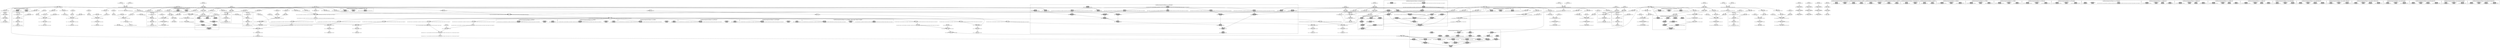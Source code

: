 digraph Document {
  node [shape=box,fixedsize=shape fontsize=10]
  1 [label="Name: Infinity\n(type (alias Infinity (struct Infinity)))", fillcolor=grey];
  2 [label="FunOverload: apply\n(fun 'apply' () (alias Infinity))", fillcolor=grey];
  3 [label="FunNode: apply\n(fun 'apply' () (alias Infinity))", fillcolor=grey];
  4 [label="Ref: Infinity\n(type (alias Infinity (struct Infinity)))", fillcolor=grey];
  5 [label="Name: apply\n(fun 'apply' () (alias Infinity))", fillcolor=grey];
  6 [label="FunOverload: is\n(fun 'is' ((alias Infinity)) (alias boolean))", fillcolor=grey];
  7 [label="FunNode: is\n(fun 'is' ((alias Infinity)) (alias boolean))", fillcolor=grey];
  8 [label="Ref: Infinity\n(type (alias Infinity (struct Infinity)))", fillcolor=grey];
  9 [label="Name: a\n(type (alias Infinity (struct Infinity)))", fillcolor=grey];
  10 [label="Ref: boolean\n(type (alias boolean (native boolean)))", fillcolor=grey];
  11 [label="Name: is\n(fun 'is' ((alias Infinity)) (alias boolean))", fillcolor=grey];
  12 [label="FunOverload: ==\n(fun '==' ((alias Infinity) (alias ref)) (alias boolean))", fillcolor=grey];
  13 [label="FunNode: ==\n(fun '==' ((alias Infinity) (alias ref)) (alias boolean))", fillcolor=grey];
  14 [label="Ref: Infinity\n(type (alias Infinity (struct Infinity)))", fillcolor=grey];
  15 [label="Name: a\n(alias Infinity (struct Infinity))", fillcolor=grey];
  16 [label="Ref: ref\n(type (alias ref (ref ?)))", fillcolor=grey];
  17 [label="Name: b\n(alias ref (ref ?))", fillcolor=grey];
  18 [label="Ref: boolean\n(type (alias boolean (native boolean)))", fillcolor=grey];
  19 [label="Name: ==\n(fun '==' ((alias Infinity) (alias ref)) (alias boolean))", fillcolor=grey];
  20 [label="FunOverload: !=\n(fun '!=' ((alias Infinity) (alias ref)) (alias boolean))", fillcolor=grey];
  21 [label="FunNode: !=\n(fun '!=' ((alias Infinity) (alias ref)) (alias boolean))", fillcolor=grey];
  22 [label="Ref: Infinity\n(type (alias Infinity (struct Infinity)))", fillcolor=grey];
  23 [label="Name: a\n(alias Infinity (struct Infinity))", fillcolor=grey];
  24 [label="Ref: ref\n(type (alias ref (ref ?)))", fillcolor=grey];
  25 [label="Name: b\n(alias ref (ref ?))", fillcolor=grey];
  26 [label="Ref: boolean\n(type (alias boolean (native boolean)))", fillcolor=grey];
  27 [label="Name: !=\n(fun '!=' ((alias Infinity) (alias ref)) (alias boolean))", fillcolor=grey];
  28 [label="Name: NDet\n(type (alias NDet (struct NDet)))", fillcolor=grey];
  29 [label="FunOverload: apply\n(fun 'apply' () (alias NDet))", fillcolor=grey];
  30 [label="FunNode: apply\n(fun 'apply' () (alias NDet))", fillcolor=grey];
  31 [label="Ref: NDet\n(type (alias NDet (struct NDet)))", fillcolor=grey];
  32 [label="Name: apply\n(fun 'apply' () (alias NDet))", fillcolor=grey];
  33 [label="FunOverload: is\n(fun 'is' ((alias NDet)) (alias boolean))", fillcolor=grey];
  34 [label="FunNode: is\n(fun 'is' ((alias NDet)) (alias boolean))", fillcolor=grey];
  35 [label="Ref: NDet\n(type (alias NDet (struct NDet)))", fillcolor=grey];
  36 [label="Name: a\n(type (alias NDet (struct NDet)))", fillcolor=grey];
  37 [label="Ref: boolean\n(type (alias boolean (native boolean)))", fillcolor=grey];
  38 [label="Name: is\n(fun 'is' ((alias NDet)) (alias boolean))", fillcolor=grey];
  39 [label="FunOverload: ==\n(fun '==' ((alias NDet) (alias ref)) (alias boolean))", fillcolor=grey];
  40 [label="FunNode: ==\n(fun '==' ((alias NDet) (alias ref)) (alias boolean))", fillcolor=grey];
  41 [label="Ref: NDet\n(type (alias NDet (struct NDet)))", fillcolor=grey];
  42 [label="Name: a\n(alias NDet (struct NDet))", fillcolor=grey];
  43 [label="Ref: ref\n(type (alias ref (ref ?)))", fillcolor=grey];
  44 [label="Name: b\n(alias ref (ref ?))", fillcolor=grey];
  45 [label="Ref: boolean\n(type (alias boolean (native boolean)))", fillcolor=grey];
  46 [label="Name: ==\n(fun '==' ((alias NDet) (alias ref)) (alias boolean))", fillcolor=grey];
  47 [label="FunOverload: !=\n(fun '!=' ((alias NDet) (alias ref)) (alias boolean))", fillcolor=grey];
  48 [label="FunNode: !=\n(fun '!=' ((alias NDet) (alias ref)) (alias boolean))", fillcolor=grey];
  49 [label="Ref: NDet\n(type (alias NDet (struct NDet)))", fillcolor=grey];
  50 [label="Name: a\n(alias NDet (struct NDet))", fillcolor=grey];
  51 [label="Ref: ref\n(type (alias ref (ref ?)))", fillcolor=grey];
  52 [label="Name: b\n(alias ref (ref ?))", fillcolor=grey];
  53 [label="Ref: boolean\n(type (alias boolean (native boolean)))", fillcolor=grey];
  54 [label="Name: !=\n(fun '!=' ((alias NDet) (alias ref)) (alias boolean))", fillcolor=grey];
  55 [label="Name: Real\n(type (alias Real (struct Real)))", fillcolor=grey];
  56 [label="FunOverload: discriminant\n(fun 'discriminant' () (alias u64))", fillcolor=grey];
  57 [label="FunNode: discriminant\n(fun 'discriminant' () (alias u64))", fillcolor=grey];
  58 [label="Ref: u64\n(type (alias u64 (native u64)))", fillcolor=grey];
  59 [label="Name: discriminant\n(fun 'discriminant' () (alias u64))", fillcolor=grey];
  60 [label="FunOverload: sizeOf\n(fun 'sizeOf' () (alias i32))", fillcolor=grey];
  61 [label="FunNode: sizeOf\n(fun 'sizeOf' () (alias i32))", fillcolor=grey];
  62 [label="Ref: i32\n(type (alias i32 (native i32)))", fillcolor=grey];
  63 [label="Name: sizeOf\n(fun 'sizeOf' () (alias i32))", fillcolor=grey];
  64 [label="FunOverload: apply\n(fun 'apply' ((alias f32)) (alias Real))", fillcolor=grey];
  65 [label="FunNode: apply\n(fun 'apply' ((alias f32)) (alias Real))", fillcolor=grey];
  66 [label="Ref: f32\n(type (alias f32 (native f32)))", fillcolor=grey];
  67 [label="Name: number\n(alias f32 (native f32))", fillcolor=grey];
  68 [label="Ref: Real\n(type (alias Real (struct Real)))", fillcolor=grey];
  69 [label="Name: apply\n(fun 'apply' ((alias f32)) (alias Real))", fillcolor=grey];
  70 [label="FunOverload: fromPointer\n(fun 'fromPointer' ((union (alias i32) (alias u32))) (alias Real))", fillcolor=grey];
  71 [label="FunNode: fromPointer\n(fun 'fromPointer' ((union (alias i32) (alias u32))) (alias Real))", fillcolor=grey];
  72 [label="UnionTypeNode\n(type (union (alias i32 (native i32)) (alias u32 (native u32))))", fillcolor=grey];
  73 [label="Ref: i32\n(type (alias i32 (native i32)))", fillcolor=grey];
  74 [label="Ref: u32\n(type (alias u32 (native u32)))", fillcolor=grey];
  75 [label="Name: ptr\n(type (union (alias i32 (native i32)) (alias u32 (native u32))))", fillcolor=grey];
  76 [label="Ref: Real\n(type (alias Real (struct Real)))", fillcolor=grey];
  77 [label="Name: fromPointer\n(fun 'fromPointer' ((union (alias i32) (alias u32))) (alias Real))", fillcolor=grey];
  78 [label="FunOverload: get_number\n(fun 'get_number' ((alias Real)) (alias f32))", fillcolor=grey];
  79 [label="FunNode: get_number\n(fun 'get_number' ((alias Real)) (alias f32))", fillcolor=grey];
  80 [label="Ref: Real\n(type (alias Real (struct Real)))", fillcolor=grey];
  81 [label="Name: target\n(alias Real (struct Real))", fillcolor=grey];
  82 [label="Ref: f32\n(type (alias f32 (native f32)))", fillcolor=grey];
  83 [label="Name: get_number\n(fun 'get_number' ((alias Real)) (alias f32))", fillcolor=grey];
  84 [label="FunOverload: set_number\n(fun 'set_number' ((alias Real) (alias f32)) (alias void))", fillcolor=grey];
  85 [label="FunNode: set_number\n(fun 'set_number' ((alias Real) (alias f32)) (alias void))", fillcolor=grey];
  86 [label="Ref: Real\n(type (alias Real (struct Real)))", fillcolor=grey];
  87 [label="Name: target\n(alias Real (struct Real))", fillcolor=grey];
  88 [label="Ref: f32\n(type (alias f32 (native f32)))", fillcolor=grey];
  89 [label="Name: value\n(alias f32 (native f32))", fillcolor=grey];
  90 [label="Ref: void\n(type (alias void (void)))", fillcolor=grey];
  91 [label="Name: set_number\n(fun 'set_number' ((alias Real) (alias f32)) (alias void))", fillcolor=grey];
  92 [label="FunOverload: is\n(fun 'is' ((alias Real)) (alias boolean))", fillcolor=grey];
  93 [label="FunNode: is\n(fun 'is' ((alias Real)) (alias boolean))", fillcolor=grey];
  94 [label="Ref: Real\n(type (alias Real (struct Real)))", fillcolor=grey];
  95 [label="Name: a\n(type (alias Real (struct Real)))", fillcolor=grey];
  96 [label="Ref: boolean\n(type (alias boolean (native boolean)))", fillcolor=grey];
  97 [label="Name: is\n(fun 'is' ((alias Real)) (alias boolean))", fillcolor=grey];
  98 [label="Name: Natural\n(type (alias Natural (struct Natural)))", fillcolor=grey];
  99 [label="FunOverload: discriminant\n(fun 'discriminant' () (alias u64))", fillcolor=grey];
  100 [label="FunNode: discriminant\n(fun 'discriminant' () (alias u64))", fillcolor=grey];
  101 [label="Ref: u64\n(type (alias u64 (native u64)))", fillcolor=grey];
  102 [label="Name: discriminant\n(fun 'discriminant' () (alias u64))", fillcolor=grey];
  103 [label="FunOverload: sizeOf\n(fun 'sizeOf' () (alias i32))", fillcolor=grey];
  104 [label="FunNode: sizeOf\n(fun 'sizeOf' () (alias i32))", fillcolor=grey];
  105 [label="Ref: i32\n(type (alias i32 (native i32)))", fillcolor=grey];
  106 [label="Name: sizeOf\n(fun 'sizeOf' () (alias i32))", fillcolor=grey];
  107 [label="FunOverload: apply\n(fun 'apply' ((alias i32)) (alias Natural))", fillcolor=grey];
  108 [label="FunNode: apply\n(fun 'apply' ((alias i32)) (alias Natural))", fillcolor=grey];
  109 [label="Ref: i32\n(type (alias i32 (native i32)))", fillcolor=grey];
  110 [label="Name: number\n(alias i32 (native i32))", fillcolor=grey];
  111 [label="Ref: Natural\n(type (alias Natural (struct Natural)))", fillcolor=grey];
  112 [label="Name: apply\n(fun 'apply' ((alias i32)) (alias Natural))", fillcolor=grey];
  113 [label="FunOverload: fromPointer\n(fun 'fromPointer' ((union (alias i32) (alias u32))) (alias Natural))", fillcolor=grey];
  114 [label="FunNode: fromPointer\n(fun 'fromPointer' ((union (alias i32) (alias u32))) (alias Natural))", fillcolor=grey];
  115 [label="UnionTypeNode\n(type (union (alias i32 (native i32)) (alias u32 (native u32))))", fillcolor=grey];
  116 [label="Ref: i32\n(type (alias i32 (native i32)))", fillcolor=grey];
  117 [label="Ref: u32\n(type (alias u32 (native u32)))", fillcolor=grey];
  118 [label="Name: ptr\n(type (union (alias i32 (native i32)) (alias u32 (native u32))))", fillcolor=grey];
  119 [label="Ref: Natural\n(type (alias Natural (struct Natural)))", fillcolor=grey];
  120 [label="Name: fromPointer\n(fun 'fromPointer' ((union (alias i32) (alias u32))) (alias Natural))", fillcolor=grey];
  121 [label="FunOverload: get_number\n(fun 'get_number' ((alias Natural)) (alias i32))", fillcolor=grey];
  122 [label="FunNode: get_number\n(fun 'get_number' ((alias Natural)) (alias i32))", fillcolor=grey];
  123 [label="Ref: Natural\n(type (alias Natural (struct Natural)))", fillcolor=grey];
  124 [label="Name: target\n(alias Natural (struct Natural))", fillcolor=grey];
  125 [label="Ref: i32\n(type (alias i32 (native i32)))", fillcolor=grey];
  126 [label="Name: get_number\n(fun 'get_number' ((alias Natural)) (alias i32))", fillcolor=grey];
  127 [label="FunOverload: set_number\n(fun 'set_number' ((alias Natural) (alias i32)) (alias void))", fillcolor=grey];
  128 [label="FunNode: set_number\n(fun 'set_number' ((alias Natural) (alias i32)) (alias void))", fillcolor=grey];
  129 [label="Ref: Natural\n(type (alias Natural (struct Natural)))", fillcolor=grey];
  130 [label="Name: target\n(alias Natural (struct Natural))", fillcolor=grey];
  131 [label="Ref: i32\n(type (alias i32 (native i32)))", fillcolor=grey];
  132 [label="Name: value\n(alias i32 (native i32))", fillcolor=grey];
  133 [label="Ref: void\n(type (alias void (void)))", fillcolor=grey];
  134 [label="Name: set_number\n(fun 'set_number' ((alias Natural) (alias i32)) (alias void))", fillcolor=grey];
  135 [label="FunOverload: is\n(fun 'is' ((alias Natural)) (alias boolean))", fillcolor=grey];
  136 [label="FunNode: is\n(fun 'is' ((alias Natural)) (alias boolean))", fillcolor=grey];
  137 [label="Ref: Natural\n(type (alias Natural (struct Natural)))", fillcolor=grey];
  138 [label="Name: a\n(type (alias Natural (struct Natural)))", fillcolor=grey];
  139 [label="Ref: boolean\n(type (alias boolean (native boolean)))", fillcolor=grey];
  140 [label="Name: is\n(fun 'is' ((alias Natural)) (alias boolean))", fillcolor=grey];
  141 [label="Name: Complex\n(type (alias Complex (struct Complex)))", fillcolor=grey];
  142 [label="FunOverload: discriminant\n(fun 'discriminant' () (alias u64))", fillcolor=grey];
  143 [label="FunNode: discriminant\n(fun 'discriminant' () (alias u64))", fillcolor=grey];
  144 [label="Ref: u64\n(type (alias u64 (native u64)))", fillcolor=grey];
  145 [label="Name: discriminant\n(fun 'discriminant' () (alias u64))", fillcolor=grey];
  146 [label="FunOverload: sizeOf\n(fun 'sizeOf' () (alias i32))", fillcolor=grey];
  147 [label="FunNode: sizeOf\n(fun 'sizeOf' () (alias i32))", fillcolor=grey];
  148 [label="Ref: i32\n(type (alias i32 (native i32)))", fillcolor=grey];
  149 [label="Name: sizeOf\n(fun 'sizeOf' () (alias i32))", fillcolor=grey];
  150 [label="FunOverload: apply\n(fun 'apply' ((alias f32) (alias f32)) (alias Complex))", fillcolor=grey];
  151 [label="FunNode: apply\n(fun 'apply' ((alias f32) (alias f32)) (alias Complex))", fillcolor=grey];
  152 [label="Ref: f32\n(type (alias f32 (native f32)))", fillcolor=grey];
  153 [label="Name: real\n(alias f32 (native f32))", fillcolor=grey];
  154 [label="Ref: f32\n(type (alias f32 (native f32)))", fillcolor=grey];
  155 [label="Name: imaginary\n(alias f32 (native f32))", fillcolor=grey];
  156 [label="Ref: Complex\n(type (alias Complex (struct Complex)))", fillcolor=grey];
  157 [label="Name: apply\n(fun 'apply' ((alias f32) (alias f32)) (alias Complex))", fillcolor=grey];
  158 [label="FunOverload: fromPointer\n(fun 'fromPointer' ((union (alias i32) (alias u32))) (alias Complex))", fillcolor=grey];
  159 [label="FunNode: fromPointer\n(fun 'fromPointer' ((union (alias i32) (alias u32))) (alias Complex))", fillcolor=grey];
  160 [label="UnionTypeNode\n(type (union (alias i32 (native i32)) (alias u32 (native u32))))", fillcolor=grey];
  161 [label="Ref: i32\n(type (alias i32 (native i32)))", fillcolor=grey];
  162 [label="Ref: u32\n(type (alias u32 (native u32)))", fillcolor=grey];
  163 [label="Name: ptr\n(type (union (alias i32 (native i32)) (alias u32 (native u32))))", fillcolor=grey];
  164 [label="Ref: Complex\n(type (alias Complex (struct Complex)))", fillcolor=grey];
  165 [label="Name: fromPointer\n(fun 'fromPointer' ((union (alias i32) (alias u32))) (alias Complex))", fillcolor=grey];
  166 [label="FunOverload: get_real\n(fun 'get_real' ((alias Complex)) (alias f32))", fillcolor=grey];
  167 [label="FunNode: get_real\n(fun 'get_real' ((alias Complex)) (alias f32))", fillcolor=grey];
  168 [label="Ref: Complex\n(type (alias Complex (struct Complex)))", fillcolor=grey];
  169 [label="Name: target\n(alias Complex (struct Complex))", fillcolor=grey];
  170 [label="Ref: f32\n(type (alias f32 (native f32)))", fillcolor=grey];
  171 [label="Name: get_real\n(fun 'get_real' ((alias Complex)) (alias f32))", fillcolor=grey];
  172 [label="FunOverload: set_real\n(fun 'set_real' ((alias Complex) (alias f32)) (alias void))", fillcolor=grey];
  173 [label="FunNode: set_real\n(fun 'set_real' ((alias Complex) (alias f32)) (alias void))", fillcolor=grey];
  174 [label="Ref: Complex\n(type (alias Complex (struct Complex)))", fillcolor=grey];
  175 [label="Name: target\n(alias Complex (struct Complex))", fillcolor=grey];
  176 [label="Ref: f32\n(type (alias f32 (native f32)))", fillcolor=grey];
  177 [label="Name: value\n(alias f32 (native f32))", fillcolor=grey];
  178 [label="Ref: void\n(type (alias void (void)))", fillcolor=grey];
  179 [label="Name: set_real\n(fun 'set_real' ((alias Complex) (alias f32)) (alias void))", fillcolor=grey];
  180 [label="FunOverload: get_imaginary\n(fun 'get_imaginary' ((alias Complex)) (alias f32))", fillcolor=grey];
  181 [label="FunNode: get_imaginary\n(fun 'get_imaginary' ((alias Complex)) (alias f32))", fillcolor=grey];
  182 [label="Ref: Complex\n(type (alias Complex (struct Complex)))", fillcolor=grey];
  183 [label="Name: target\n(alias Complex (struct Complex))", fillcolor=grey];
  184 [label="Ref: f32\n(type (alias f32 (native f32)))", fillcolor=grey];
  185 [label="Name: get_imaginary\n(fun 'get_imaginary' ((alias Complex)) (alias f32))", fillcolor=grey];
  186 [label="FunOverload: set_imaginary\n(fun 'set_imaginary' ((alias Complex) (alias f32)) (alias void))", fillcolor=grey];
  187 [label="FunNode: set_imaginary\n(fun 'set_imaginary' ((alias Complex) (alias f32)) (alias void))", fillcolor=grey];
  188 [label="Ref: Complex\n(type (alias Complex (struct Complex)))", fillcolor=grey];
  189 [label="Name: target\n(alias Complex (struct Complex))", fillcolor=grey];
  190 [label="Ref: f32\n(type (alias f32 (native f32)))", fillcolor=grey];
  191 [label="Name: value\n(alias f32 (native f32))", fillcolor=grey];
  192 [label="Ref: void\n(type (alias void (void)))", fillcolor=grey];
  193 [label="Name: set_imaginary\n(fun 'set_imaginary' ((alias Complex) (alias f32)) (alias void))", fillcolor=grey];
  194 [label="FunOverload: is\n(fun 'is' ((alias Complex)) (alias boolean))", fillcolor=grey];
  195 [label="FunNode: is\n(fun 'is' ((alias Complex)) (alias boolean))", fillcolor=grey];
  196 [label="Ref: Complex\n(type (alias Complex (struct Complex)))", fillcolor=grey];
  197 [label="Name: a\n(type (alias Complex (struct Complex)))", fillcolor=grey];
  198 [label="Ref: boolean\n(type (alias boolean (native boolean)))", fillcolor=grey];
  199 [label="Name: is\n(fun 'is' ((alias Complex)) (alias boolean))", fillcolor=grey];
  200 [label="Name: Number\n(type (alias Number (union (alias Infinity (struct Infinity)) (alias NDet (struct NDet)) (alias Real (struct Real)) (alias Natural (struct Natural)) (alias Complex (struct Complex)))))", fillcolor=grey];
  201 [label="UnionTypeNode\n(type (union (alias Infinity (struct Infinity)) (alias NDet (struct NDet)) (alias Real (struct Real)) (alias Natural (struct Natural)) (alias Complex (struct Complex))))", fillcolor=grey];
  202 [label="Ref: Infinity\n(type (alias Infinity (struct Infinity)))", fillcolor=grey];
  203 [label="Ref: NDet\n(type (alias NDet (struct NDet)))", fillcolor=grey];
  204 [label="Ref: Real\n(type (alias Real (struct Real)))", fillcolor=grey];
  205 [label="Ref: Natural\n(type (alias Natural (struct Natural)))", fillcolor=grey];
  206 [label="Ref: Complex\n(type (alias Complex (struct Complex)))", fillcolor=grey];
  207 [label="FunOverload: is\n(fun 'is' ((alias Number)) (alias boolean))", fillcolor=grey];
  208 [label="FunNode: is\n(fun 'is' ((alias Number)) (alias boolean))", fillcolor=grey];
  209 [label="Ref: Number\n(type (alias Number (union (alias Infinity (struct Infinity)) (alias NDet (struct NDet)) (alias Real (struct Real)) (alias Natural (struct Natural)) (alias Complex (struct Complex)))))", fillcolor=grey];
  210 [label="Name: a\n(type (alias Number (union (alias Infinity (struct Infinity)) (alias NDet (struct NDet)) (alias Real (struct Real)) (alias Natural (struct Natural)) (alias Complex (struct Complex)))))", fillcolor=grey];
  211 [label="Ref: boolean\n(type (alias boolean (native boolean)))", fillcolor=grey];
  212 [label="Name: is\n(fun 'is' ((alias Number)) (alias boolean))", fillcolor=grey];
  213 [label="FunOverload: as\n(fun 'as' ((alias Infinity)) (alias Number))", fillcolor=grey];
  214 [label="FunNode: as\n(fun 'as' ((alias Infinity)) (alias Number))", fillcolor=grey];
  215 [label="Ref: Infinity\n(type (alias Infinity (struct Infinity)))", fillcolor=grey];
  216 [label="Name: a\n(alias Infinity (struct Infinity))", fillcolor=grey];
  217 [label="Ref: Number\n(type (alias Number (union (alias Infinity (struct Infinity)) (alias NDet (struct NDet)) (alias Real (struct Real)) (alias Natural (struct Natural)) (alias Complex (struct Complex)))))", fillcolor=grey];
  218 [label="Name: as\n(fun 'as' ((alias Infinity)) (alias Number))", fillcolor=grey];
  219 [label="FunOverload: as\n(fun 'as' ((alias NDet)) (alias Number))", fillcolor=grey];
  220 [label="FunNode: as\n(fun 'as' ((alias NDet)) (alias Number))", fillcolor=grey];
  221 [label="Ref: NDet\n(type (alias NDet (struct NDet)))", fillcolor=grey];
  222 [label="Name: a\n(alias NDet (struct NDet))", fillcolor=grey];
  223 [label="Ref: Number\n(type (alias Number (union (alias Infinity (struct Infinity)) (alias NDet (struct NDet)) (alias Real (struct Real)) (alias Natural (struct Natural)) (alias Complex (struct Complex)))))", fillcolor=grey];
  224 [label="Name: as\n(fun 'as' ((alias NDet)) (alias Number))", fillcolor=grey];
  225 [label="FunOverload: as\n(fun 'as' ((alias Real)) (alias Number))", fillcolor=grey];
  226 [label="FunNode: as\n(fun 'as' ((alias Real)) (alias Number))", fillcolor=grey];
  227 [label="Ref: Real\n(type (alias Real (struct Real)))", fillcolor=grey];
  228 [label="Name: a\n(alias Real (struct Real))", fillcolor=grey];
  229 [label="Ref: Number\n(type (alias Number (union (alias Infinity (struct Infinity)) (alias NDet (struct NDet)) (alias Real (struct Real)) (alias Natural (struct Natural)) (alias Complex (struct Complex)))))", fillcolor=grey];
  230 [label="Name: as\n(fun 'as' ((alias Real)) (alias Number))", fillcolor=grey];
  231 [label="FunOverload: as\n(fun 'as' ((alias Natural)) (alias Number))", fillcolor=grey];
  232 [label="FunNode: as\n(fun 'as' ((alias Natural)) (alias Number))", fillcolor=grey];
  233 [label="Ref: Natural\n(type (alias Natural (struct Natural)))", fillcolor=grey];
  234 [label="Name: a\n(alias Natural (struct Natural))", fillcolor=grey];
  235 [label="Ref: Number\n(type (alias Number (union (alias Infinity (struct Infinity)) (alias NDet (struct NDet)) (alias Real (struct Real)) (alias Natural (struct Natural)) (alias Complex (struct Complex)))))", fillcolor=grey];
  236 [label="Name: as\n(fun 'as' ((alias Natural)) (alias Number))", fillcolor=grey];
  237 [label="FunOverload: as\n(fun 'as' ((alias Complex)) (alias Number))", fillcolor=grey];
  238 [label="FunNode: as\n(fun 'as' ((alias Complex)) (alias Number))", fillcolor=grey];
  239 [label="Ref: Complex\n(type (alias Complex (struct Complex)))", fillcolor=grey];
  240 [label="Name: a\n(alias Complex (struct Complex))", fillcolor=grey];
  241 [label="Ref: Number\n(type (alias Number (union (alias Infinity (struct Infinity)) (alias NDet (struct NDet)) (alias Real (struct Real)) (alias Natural (struct Natural)) (alias Complex (struct Complex)))))", fillcolor=grey];
  242 [label="Name: as\n(fun 'as' ((alias Complex)) (alias Number))", fillcolor=grey];
  243 [label="FunOverload: as\n(intersection (fun 'as' ((union (alias Infinity) (alias NDet) (alias Real) (alias Natural) (alias Complex))) (alias Number)) (fun 'as' ((alias Number)) (alias ref)))", fillcolor=grey];
  244 [label="FunNode: as\n(fun 'as' ((union (alias Infinity) (alias NDet) (alias Real) (alias Natural) (alias Complex))) (alias Number))", fillcolor=grey];
  245 [label="UnionTypeNode\n(type (union (alias Infinity (struct Infinity)) (alias NDet (struct NDet)) (alias Real (struct Real)) (alias Natural (struct Natural)) (alias Complex (struct Complex))))", fillcolor=grey];
  246 [label="Ref: Infinity\n(type (alias Infinity (struct Infinity)))", fillcolor=grey];
  247 [label="Ref: NDet\n(type (alias NDet (struct NDet)))", fillcolor=grey];
  248 [label="Ref: Real\n(type (alias Real (struct Real)))", fillcolor=grey];
  249 [label="Ref: Natural\n(type (alias Natural (struct Natural)))", fillcolor=grey];
  250 [label="Ref: Complex\n(type (alias Complex (struct Complex)))", fillcolor=grey];
  251 [label="Name: a\n(union (alias Infinity (struct Infinity)) (alias NDet (struct NDet)) (alias Real (struct Real)) (alias Natural (struct Natural)) (alias Complex (struct Complex)))", fillcolor=grey];
  252 [label="Ref: Number\n(type (alias Number (union (alias Infinity (struct Infinity)) (alias NDet (struct NDet)) (alias Real (struct Real)) (alias Natural (struct Natural)) (alias Complex (struct Complex)))))", fillcolor=grey];
  253 [label="FunNode: as\n(fun 'as' ((alias Number)) (alias ref))", fillcolor=grey];
  254 [label="Ref: Number\n(type (alias Number (union (alias Infinity (struct Infinity)) (alias NDet (struct NDet)) (alias Real (struct Real)) (alias Natural (struct Natural)) (alias Complex (struct Complex)))))", fillcolor=grey];
  255 [label="Name: a\n(type (alias Number (union (alias Infinity (struct Infinity)) (alias NDet (struct NDet)) (alias Real (struct Real)) (alias Natural (struct Natural)) (alias Complex (struct Complex)))))", fillcolor=grey];
  256 [label="Ref: ref\n(type (alias ref (ref ?)))", fillcolor=grey];
  257 [label="Name: as\n(intersection (fun 'as' ((union (alias Infinity) (alias NDet) (alias Real) (alias Natural) (alias Complex))) (alias Number)) (fun 'as' ((alias Number)) (alias ref)))", fillcolor=grey];
  258 [label="FunOverload: isComplex\n(fun 'isComplex' ((alias Number)) (alias boolean))", fillcolor=grey];
  259 [label="FunNode: isComplex\n(fun 'isComplex' ((alias Number)) (alias boolean))", fillcolor=grey];
  260 [label="Ref: Number\n(type (alias Number (union (alias Infinity (struct Infinity)) (alias NDet (struct NDet)) (alias Real (struct Real)) (alias Natural (struct Natural)) (alias Complex (struct Complex)))))", fillcolor=grey];
  261 [label="Name: number\n(type (alias Number (union (alias Infinity (struct Infinity)) (alias NDet (struct NDet)) (alias Real (struct Real)) (alias Natural (struct Natural)) (alias Complex (struct Complex)))))", fillcolor=grey];
  262 [label="Ref: boolean\n(type (alias boolean (native boolean)))", fillcolor=grey];
  263 [label="Name: isComplex\n(fun 'isComplex' ((alias Number)) (alias boolean))", fillcolor=grey];
  264 [label="FunOverload: main\n(fun 'main' () (alias void))", fillcolor=grey];
  265 [label="FunNode: main\n(fun 'main' () (alias void))", fillcolor=grey];
  266 [label="Ref: void\n(type (alias void (void)))", fillcolor=grey];
  267 [label="Name: main\n(fun 'main' () (alias void))", fillcolor=grey];
  subgraph cluster0 {
    node [style=filled, fillcolor=grey];
    268 [label="WasmExpressionNode\n(void)", fillcolor=grey];
    269 [label="Ref: u64\n(type (alias u64 (native u64)))", fillcolor=grey];
  label = "test/fixtures/types/structTypes.ro::discriminant()";
}
  subgraph cluster1 {
    node [style=filled, fillcolor=grey];
    270 [label="Int: 1\n(alias i32 (native i32))", fillcolor=grey];
    271 [label="Ref: i32\n(type (alias i32 (native i32)))", fillcolor=grey];
  label = "test/fixtures/types/structTypes.ro::sizeOf()";
}
  subgraph cluster2 {
    node [style=filled, fillcolor=grey];
    272 [label="WasmExpressionNode\n(void)", fillcolor=grey];
    273 [label="Ref: u64\n(type (alias u64 (native u64)))", fillcolor=grey];
  label = "test/fixtures/types/structTypes.ro::discriminant_2()";
}
  subgraph cluster3 {
    node [style=filled, fillcolor=grey];
    274 [label="Int: 1\n(alias i32 (native i32))", fillcolor=grey];
    275 [label="Ref: i32\n(type (alias i32 (native i32)))", fillcolor=grey];
  label = "test/fixtures/types/structTypes.ro::sizeOf_3()";
}
  subgraph cluster4 {
    node [style=filled, fillcolor=grey];
    276 [label="WasmExpressionNode\n(void)", fillcolor=grey];
    277 [label="Ref: u64\n(type (alias u64 (native u64)))", fillcolor=grey];
  label = "test/fixtures/types/structTypes.ro::discriminant_4()";
}
  subgraph cluster5 {
    node [style=filled, fillcolor=grey];
    278 [label="Int: 1\n(alias i32 (native i32))", fillcolor=grey];
    279 [label="Ref: i32\n(type (alias i32 (native i32)))", fillcolor=grey];
  label = "test/fixtures/types/structTypes.ro::sizeOf_6()";
}
  subgraph cluster6 {
    node [style=filled, fillcolor=grey];
    280 [label="BlockNode\n(void)", fillcolor=grey];
    281 [label="FunctionCallNode\n(alias boolean (native boolean))", fillcolor=grey];
    282 [label="Ref: isComplex\n(fun 'isComplex' ((alias Number)) (alias boolean))", fillcolor=grey];
    283 [label="Ref: Infinity\n(alias Infinity (struct Infinity))", fillcolor=grey];
    284 [label="FunctionCallNode\n(alias boolean (native boolean))", fillcolor=grey];
    285 [label="Ref: isComplex\n(fun 'isComplex' ((alias Number)) (alias boolean))", fillcolor=grey];
    286 [label="FunctionCallNode\n(alias Real (struct Real))", fillcolor=grey];
    287 [label="MemberNode\n(fun 'apply' ((alias f32)) (alias Real))", fillcolor=grey];
    288 [label="Ref: Real\n(type (alias Real (struct Real)))", fillcolor=grey];
    289 [label="Float: 0.00000\n(alias f32 (native f32))", fillcolor=grey];
    290 [label="FunctionCallNode\n(alias boolean (native boolean))", fillcolor=grey];
    291 [label="Ref: isComplex\n(fun 'isComplex' ((alias Number)) (alias boolean))", fillcolor=grey];
    292 [label="FunctionCallNode\n(alias Natural (struct Natural))", fillcolor=grey];
    293 [label="MemberNode\n(fun 'apply' ((alias i32)) (alias Natural))", fillcolor=grey];
    294 [label="Ref: Natural\n(type (alias Natural (struct Natural)))", fillcolor=grey];
    295 [label="Int: 123\n(alias i32 (native i32))", fillcolor=grey];
    296 [label="FunctionCallNode\n(alias boolean (native boolean))", fillcolor=grey];
    297 [label="Ref: isComplex\n(fun 'isComplex' ((alias Number)) (alias boolean))", fillcolor=grey];
    298 [label="FunctionCallNode\n(alias Complex (struct Complex))", fillcolor=grey];
    299 [label="MemberNode\n(fun 'apply' ((alias f32) (alias f32)) (alias Complex))", fillcolor=grey];
    300 [label="Ref: Complex\n(type (alias Complex (struct Complex)))", fillcolor=grey];
    301 [label="Float: 0.00000\n(alias f32 (native f32))", fillcolor=grey];
    302 [label="Float: 99.10000\n(alias f32 (native f32))", fillcolor=grey];
    303 [label="Ref: void\n(type (alias void (void)))", fillcolor=grey];
    281 -> 280[taillabel="" labeldistance="1" fontname="times  italic" fontsize = 10 color="black" ];
    282 -> 281[taillabel="" labeldistance="1" fontname="times  italic" fontsize = 10 color="black" ];
    283 -> 281[taillabel="" labeldistance="1" fontname="times  italic" fontsize = 10 color="black" ];
    284 -> 280[taillabel="" labeldistance="1" fontname="times  italic" fontsize = 10 color="black" ];
    285 -> 284[taillabel="" labeldistance="1" fontname="times  italic" fontsize = 10 color="black" ];
    286 -> 284[taillabel="" labeldistance="1" fontname="times  italic" fontsize = 10 color="black" ];
    287 -> 286[taillabel="" labeldistance="1" fontname="times  italic" fontsize = 10 color="black" ];
    288 -> 287[taillabel="" labeldistance="1" fontname="times  italic" fontsize = 10 color="black" ];
    289 -> 286[taillabel="" labeldistance="1" fontname="times  italic" fontsize = 10 color="black" ];
    290 -> 280[taillabel="" labeldistance="1" fontname="times  italic" fontsize = 10 color="black" ];
    291 -> 290[taillabel="" labeldistance="1" fontname="times  italic" fontsize = 10 color="black" ];
    292 -> 290[taillabel="" labeldistance="1" fontname="times  italic" fontsize = 10 color="black" ];
    293 -> 292[taillabel="" labeldistance="1" fontname="times  italic" fontsize = 10 color="black" ];
    294 -> 293[taillabel="" labeldistance="1" fontname="times  italic" fontsize = 10 color="black" ];
    295 -> 292[taillabel="" labeldistance="1" fontname="times  italic" fontsize = 10 color="black" ];
    296 -> 280[taillabel="" labeldistance="1" fontname="times  italic" fontsize = 10 color="black" ];
    297 -> 296[taillabel="" labeldistance="1" fontname="times  italic" fontsize = 10 color="black" ];
    298 -> 296[taillabel="" labeldistance="1" fontname="times  italic" fontsize = 10 color="black" ];
    299 -> 298[taillabel="" labeldistance="1" fontname="times  italic" fontsize = 10 color="black" ];
    300 -> 299[taillabel="" labeldistance="1" fontname="times  italic" fontsize = 10 color="black" ];
    301 -> 298[taillabel="" labeldistance="1" fontname="times  italic" fontsize = 10 color="black" ];
    302 -> 298[taillabel="" labeldistance="1" fontname="times  italic" fontsize = 10 color="black" ];
  label = "test/fixtures/types/structTypes.ro::main()";
}
  subgraph cluster7 {
    node [style=filled, fillcolor=grey];
    2 -> 5[taillabel="" labeldistance="1" fontname="times  italic" fontsize = 10 color="black" ];
    3 -> 2[taillabel="" labeldistance="1" fontname="times  italic" fontsize = 10 color="black" ];
  label = "expression";
}
  subgraph cluster8 {
    node [style=filled, fillcolor=grey];
    304 [label="WasmExpressionNode\n(void)", fillcolor=grey];
    305 [label="Ref: Infinity\n(type (alias Infinity (struct Infinity)))", fillcolor=grey];
  label = "test/fixtures/types/structTypes.ro::apply()";
}
  subgraph cluster9 {
    node [style=filled, fillcolor=grey];
    64 -> 69[taillabel="" labeldistance="1" fontname="times  italic" fontsize = 10 color="black" ];
    65 -> 64[taillabel="" labeldistance="1" fontname="times  italic" fontsize = 10 color="black" ];
  label = "expression";
}
  subgraph cluster10 {
    node [style=filled, fillcolor=grey];
    306 [label="Name: number\n(alias f32 (native f32))", fillcolor=grey];
    307 [label="FunctionCallNode\n(alias Real (struct Real))", fillcolor=grey];
    308 [label="Ref: fromPointer\n(fun 'fromPointer' ((union (alias i32) (alias u32))) (alias Real))", fillcolor=grey];
    309 [label="FunctionCallNode\n(alias i32 (native i32))", fillcolor=grey];
    310 [label="Ref: system::memory::malloc\n(fun 'malloc' ((alias i32)) (alias i32))", fillcolor=grey];
    311 [label="FunctionCallNode\n(alias i32 (native i32))", fillcolor=grey];
    312 [label="Ref: sizeOf\n(fun 'sizeOf' () (alias i32))", fillcolor=grey];
    313 [label="Ref: Real\n(type (alias Real (struct Real)))", fillcolor=grey];
    308 -> 307[taillabel="" labeldistance="1" fontname="times  italic" fontsize = 10 color="black" ];
    309 -> 307[taillabel="" labeldistance="1" fontname="times  italic" fontsize = 10 color="black" ];
    310 -> 309[taillabel="" labeldistance="1" fontname="times  italic" fontsize = 10 color="black" ];
    311 -> 309[taillabel="" labeldistance="1" fontname="times  italic" fontsize = 10 color="black" ];
    312 -> 311[taillabel="" labeldistance="1" fontname="times  italic" fontsize = 10 color="black" ];
  label = "test/fixtures/types/structTypes.ro::apply_4(f32)";
}
  subgraph cluster11 {
    node [style=filled, fillcolor=grey];
    314 [label="Name: ptr\n(type (union (alias i32 (native i32)) (alias u32 (native u32))))", fillcolor=grey];
    315 [label="WasmExpressionNode\n(void)", fillcolor=grey];
    316 [label="Ref: Real\n(type (alias Real (struct Real)))", fillcolor=grey];
  label = "test/fixtures/types/structTypes.ro::fromPointer_1(i32 | u32)";
}
  subgraph cluster12 {
    node [style=filled, fillcolor=grey];
    107 -> 112[taillabel="" labeldistance="1" fontname="times  italic" fontsize = 10 color="black" ];
    108 -> 107[taillabel="" labeldistance="1" fontname="times  italic" fontsize = 10 color="black" ];
  label = "expression";
}
  subgraph cluster13 {
    node [style=filled, fillcolor=grey];
    317 [label="Name: number\n(alias i32 (native i32))", fillcolor=grey];
    318 [label="FunctionCallNode\n(alias Natural (struct Natural))", fillcolor=grey];
    319 [label="Ref: fromPointer\n(fun 'fromPointer' ((union (alias i32) (alias u32))) (alias Natural))", fillcolor=grey];
    320 [label="FunctionCallNode\n(alias i32 (native i32))", fillcolor=grey];
    321 [label="Ref: system::memory::malloc\n(fun 'malloc' ((alias i32)) (alias i32))", fillcolor=grey];
    322 [label="FunctionCallNode\n(alias i32 (native i32))", fillcolor=grey];
    323 [label="Ref: sizeOf\n(fun 'sizeOf' () (alias i32))", fillcolor=grey];
    324 [label="Ref: Natural\n(type (alias Natural (struct Natural)))", fillcolor=grey];
    319 -> 318[taillabel="" labeldistance="1" fontname="times  italic" fontsize = 10 color="black" ];
    320 -> 318[taillabel="" labeldistance="1" fontname="times  italic" fontsize = 10 color="black" ];
    321 -> 320[taillabel="" labeldistance="1" fontname="times  italic" fontsize = 10 color="black" ];
    322 -> 320[taillabel="" labeldistance="1" fontname="times  italic" fontsize = 10 color="black" ];
    323 -> 322[taillabel="" labeldistance="1" fontname="times  italic" fontsize = 10 color="black" ];
  label = "test/fixtures/types/structTypes.ro::apply_6(i32)";
}
  subgraph cluster14 {
    node [style=filled, fillcolor=grey];
    325 [label="Name: ptr\n(type (union (alias i32 (native i32)) (alias u32 (native u32))))", fillcolor=grey];
    326 [label="WasmExpressionNode\n(void)", fillcolor=grey];
    327 [label="Ref: Natural\n(type (alias Natural (struct Natural)))", fillcolor=grey];
  label = "test/fixtures/types/structTypes.ro::fromPointer_4(i32 | u32)";
}
  subgraph cluster15 {
    node [style=filled, fillcolor=grey];
    150 -> 157[taillabel="" labeldistance="1" fontname="times  italic" fontsize = 10 color="black" ];
    151 -> 150[taillabel="" labeldistance="1" fontname="times  italic" fontsize = 10 color="black" ];
  label = "expression";
}
  subgraph cluster16 {
    node [style=filled, fillcolor=grey];
    328 [label="Name: real\n(alias f32 (native f32))", fillcolor=grey];
    329 [label="Name: imaginary\n(alias f32 (native f32))", fillcolor=grey];
    330 [label="FunctionCallNode\n(alias Complex (struct Complex))", fillcolor=grey];
    331 [label="Ref: fromPointer\n(fun 'fromPointer' ((union (alias i32) (alias u32))) (alias Complex))", fillcolor=grey];
    332 [label="FunctionCallNode\n(alias i32 (native i32))", fillcolor=grey];
    333 [label="Ref: system::memory::malloc\n(fun 'malloc' ((alias i32)) (alias i32))", fillcolor=grey];
    334 [label="FunctionCallNode\n(alias i32 (native i32))", fillcolor=grey];
    335 [label="Ref: sizeOf\n(fun 'sizeOf' () (alias i32))", fillcolor=grey];
    336 [label="Ref: Complex\n(type (alias Complex (struct Complex)))", fillcolor=grey];
    331 -> 330[taillabel="" labeldistance="1" fontname="times  italic" fontsize = 10 color="black" ];
    332 -> 330[taillabel="" labeldistance="1" fontname="times  italic" fontsize = 10 color="black" ];
    333 -> 332[taillabel="" labeldistance="1" fontname="times  italic" fontsize = 10 color="black" ];
    334 -> 332[taillabel="" labeldistance="1" fontname="times  italic" fontsize = 10 color="black" ];
    335 -> 334[taillabel="" labeldistance="1" fontname="times  italic" fontsize = 10 color="black" ];
  label = "test/fixtures/types/structTypes.ro::apply_8(f32,f32)";
}
  subgraph cluster17 {
    node [style=filled, fillcolor=grey];
    337 [label="Name: ptr\n(type (union (alias i32 (native i32)) (alias u32 (native u32))))", fillcolor=grey];
    338 [label="WasmExpressionNode\n(void)", fillcolor=grey];
    339 [label="Ref: Complex\n(type (alias Complex (struct Complex)))", fillcolor=grey];
  label = "test/fixtures/types/structTypes.ro::fromPointer_7(i32 | u32)";
}
  subgraph cluster18 {
    node [style=filled, fillcolor=grey];
    340 [label="Name: a\n(type (alias Number (union (alias Infinity (struct Infinity)) (alias NDet (struct NDet)) (alias Real (struct Real)) (alias Natural (struct Natural)) (alias Complex (struct Complex)))))", fillcolor=grey];
    341 [label="BlockNode\n(alias boolean (native boolean))", fillcolor=grey];
    342 [label="BinOp: '||'\n(alias boolean (native boolean))", fillcolor=grey];
    343 [label="BinOp: '||'\n(alias boolean (native boolean))", fillcolor=grey];
    344 [label="BinOp: '||'\n(alias boolean (native boolean))", fillcolor=grey];
    345 [label="BinOp: '||'\n(alias boolean (native boolean))", fillcolor=grey];
    346 [label="IsExpressionNodeis\n(alias boolean (native boolean))", fillcolor=grey];
    347 [label="Ref: a\n(alias Number (union (alias Infinity (struct Infinity)) (alias NDet (struct NDet)) (alias Real (struct Real)) (alias Natural (struct Natural)) (alias Complex (struct Complex))))", fillcolor=grey];
    348 [label="Ref: Infinity\n(type (alias Infinity (struct Infinity)))", fillcolor=grey];
    349 [label="IsExpressionNodeis\n(alias boolean (native boolean))", fillcolor=grey];
    350 [label="Ref: a\n(alias Number (union (alias Infinity (struct Infinity)) (alias NDet (struct NDet)) (alias Real (struct Real)) (alias Natural (struct Natural)) (alias Complex (struct Complex))))", fillcolor=grey];
    351 [label="Ref: NDet\n(type (alias NDet (struct NDet)))", fillcolor=grey];
    352 [label="IsExpressionNodeis\n(alias boolean (native boolean))", fillcolor=grey];
    353 [label="Ref: a\n(alias Number (union (alias Infinity (struct Infinity)) (alias NDet (struct NDet)) (alias Real (struct Real)) (alias Natural (struct Natural)) (alias Complex (struct Complex))))", fillcolor=grey];
    354 [label="Ref: Real\n(type (alias Real (struct Real)))", fillcolor=grey];
    355 [label="IsExpressionNodeis\n(alias boolean (native boolean))", fillcolor=grey];
    356 [label="Ref: a\n(alias Number (union (alias Infinity (struct Infinity)) (alias NDet (struct NDet)) (alias Real (struct Real)) (alias Natural (struct Natural)) (alias Complex (struct Complex))))", fillcolor=grey];
    357 [label="Ref: Natural\n(type (alias Natural (struct Natural)))", fillcolor=grey];
    358 [label="IsExpressionNodeis\n(alias boolean (native boolean))", fillcolor=grey];
    359 [label="Ref: a\n(alias Number (union (alias Infinity (struct Infinity)) (alias NDet (struct NDet)) (alias Real (struct Real)) (alias Natural (struct Natural)) (alias Complex (struct Complex))))", fillcolor=grey];
    360 [label="Ref: Complex\n(type (alias Complex (struct Complex)))", fillcolor=grey];
    361 [label="Ref: boolean\n(type (alias boolean (native boolean)))", fillcolor=grey];
    340 -> 347[taillabel="" labeldistance="1" fontname="times  italic" fontsize = 10 color="black" ];
    340 -> 350[taillabel="" labeldistance="1" fontname="times  italic" fontsize = 10 color="black" ];
    340 -> 353[taillabel="" labeldistance="1" fontname="times  italic" fontsize = 10 color="black" ];
    340 -> 356[taillabel="" labeldistance="1" fontname="times  italic" fontsize = 10 color="black" ];
    340 -> 359[taillabel="" labeldistance="1" fontname="times  italic" fontsize = 10 color="black" ];
    342 -> 341[taillabel="" labeldistance="1" fontname="times  italic" fontsize = 10 color="black" ];
    343 -> 342[taillabel="" labeldistance="1" fontname="times  italic" fontsize = 10 color="black" ];
    344 -> 343[taillabel="" labeldistance="1" fontname="times  italic" fontsize = 10 color="black" ];
    345 -> 344[taillabel="" labeldistance="1" fontname="times  italic" fontsize = 10 color="black" ];
    346 -> 345[taillabel="" labeldistance="1" fontname="times  italic" fontsize = 10 color="black" ];
    347 -> 346[taillabel="" labeldistance="1" fontname="times  italic" fontsize = 10 color="black" ];
    348 -> 346[taillabel="" labeldistance="1" fontname="times  italic" fontsize = 10 color="black" ];
    349 -> 345[taillabel="" labeldistance="1" fontname="times  italic" fontsize = 10 color="black" ];
    350 -> 349[taillabel="" labeldistance="1" fontname="times  italic" fontsize = 10 color="black" ];
    351 -> 349[taillabel="" labeldistance="1" fontname="times  italic" fontsize = 10 color="black" ];
    352 -> 344[taillabel="" labeldistance="1" fontname="times  italic" fontsize = 10 color="black" ];
    353 -> 352[taillabel="" labeldistance="1" fontname="times  italic" fontsize = 10 color="black" ];
    354 -> 352[taillabel="" labeldistance="1" fontname="times  italic" fontsize = 10 color="black" ];
    355 -> 343[taillabel="" labeldistance="1" fontname="times  italic" fontsize = 10 color="black" ];
    356 -> 355[taillabel="" labeldistance="1" fontname="times  italic" fontsize = 10 color="black" ];
    357 -> 355[taillabel="" labeldistance="1" fontname="times  italic" fontsize = 10 color="black" ];
    358 -> 342[taillabel="" labeldistance="1" fontname="times  italic" fontsize = 10 color="black" ];
    359 -> 358[taillabel="" labeldistance="1" fontname="times  italic" fontsize = 10 color="black" ];
    360 -> 358[taillabel="" labeldistance="1" fontname="times  italic" fontsize = 10 color="black" ];
  label = "test/fixtures/types/structTypes.ro::is_10(Number)";
}
  subgraph cluster19 {
    node [style=filled, fillcolor=grey];
    6 -> 11[taillabel="" labeldistance="1" fontname="times  italic" fontsize = 10 color="black" ];
    7 -> 6[taillabel="" labeldistance="1" fontname="times  italic" fontsize = 10 color="black" ];
    9 -> 7[taillabel="" labeldistance="1" fontname="times  italic" fontsize = 10 color="black" ];
  label = "expression";
}
  subgraph cluster20 {
    node [style=filled, fillcolor=grey];
    362 [label="Name: a\n(type (alias Infinity (struct Infinity)))", fillcolor=grey];
    363 [label="WasmExpressionNode\n(void)", fillcolor=grey];
    364 [label="Ref: boolean\n(type (alias boolean (native boolean)))", fillcolor=grey];
  label = "test/fixtures/types/structTypes.ro::is(Infinity)";
}
  subgraph cluster21 {
    node [style=filled, fillcolor=grey];
    33 -> 38[taillabel="" labeldistance="1" fontname="times  italic" fontsize = 10 color="black" ];
    34 -> 33[taillabel="" labeldistance="1" fontname="times  italic" fontsize = 10 color="black" ];
    36 -> 34[taillabel="" labeldistance="1" fontname="times  italic" fontsize = 10 color="black" ];
  label = "expression";
}
  subgraph cluster22 {
    node [style=filled, fillcolor=grey];
    365 [label="Name: a\n(type (alias NDet (struct NDet)))", fillcolor=grey];
    366 [label="WasmExpressionNode\n(void)", fillcolor=grey];
    367 [label="Ref: boolean\n(type (alias boolean (native boolean)))", fillcolor=grey];
  label = "test/fixtures/types/structTypes.ro::is_2(NDet)";
}
  subgraph cluster23 {
    node [style=filled, fillcolor=grey];
    92 -> 97[taillabel="" labeldistance="1" fontname="times  italic" fontsize = 10 color="black" ];
    93 -> 92[taillabel="" labeldistance="1" fontname="times  italic" fontsize = 10 color="black" ];
    95 -> 93[taillabel="" labeldistance="1" fontname="times  italic" fontsize = 10 color="black" ];
  label = "expression";
}
  subgraph cluster24 {
    node [style=filled, fillcolor=grey];
    368 [label="Name: a\n(type (alias Real (struct Real)))", fillcolor=grey];
    369 [label="WasmExpressionNode\n(void)", fillcolor=grey];
    370 [label="Ref: boolean\n(type (alias boolean (native boolean)))", fillcolor=grey];
  label = "test/fixtures/types/structTypes.ro::is_4(Real)";
}
  subgraph cluster25 {
    node [style=filled, fillcolor=grey];
    135 -> 140[taillabel="" labeldistance="1" fontname="times  italic" fontsize = 10 color="black" ];
    136 -> 135[taillabel="" labeldistance="1" fontname="times  italic" fontsize = 10 color="black" ];
    138 -> 136[taillabel="" labeldistance="1" fontname="times  italic" fontsize = 10 color="black" ];
  label = "expression";
}
  subgraph cluster26 {
    node [style=filled, fillcolor=grey];
    371 [label="Name: a\n(type (alias Natural (struct Natural)))", fillcolor=grey];
    372 [label="WasmExpressionNode\n(void)", fillcolor=grey];
    373 [label="Ref: boolean\n(type (alias boolean (native boolean)))", fillcolor=grey];
  label = "test/fixtures/types/structTypes.ro::is_6(Natural)";
}
  subgraph cluster27 {
    node [style=filled, fillcolor=grey];
    194 -> 199[taillabel="" labeldistance="1" fontname="times  italic" fontsize = 10 color="black" ];
    195 -> 194[taillabel="" labeldistance="1" fontname="times  italic" fontsize = 10 color="black" ];
    197 -> 195[taillabel="" labeldistance="1" fontname="times  italic" fontsize = 10 color="black" ];
  label = "expression";
}
  subgraph cluster28 {
    node [style=filled, fillcolor=grey];
    374 [label="Name: a\n(type (alias Complex (struct Complex)))", fillcolor=grey];
    375 [label="WasmExpressionNode\n(void)", fillcolor=grey];
    376 [label="Ref: boolean\n(type (alias boolean (native boolean)))", fillcolor=grey];
  label = "test/fixtures/types/structTypes.ro::is_8(Complex)";
}
  subgraph cluster29 {
    node [style=filled, fillcolor=grey];
    377 [label="Name: a\n(type (alias Number (union (alias Infinity (struct Infinity)) (alias NDet (struct NDet)) (alias Real (struct Real)) (alias Natural (struct Natural)) (alias Complex (struct Complex)))))", fillcolor=grey];
    378 [label="WasmExpressionNode\n(void)", fillcolor=grey];
    379 [label="Ref: ref\n(type (alias ref (ref ?)))", fillcolor=grey];
  label = "test/fixtures/types/structTypes.ro::as_11(Number)";
}
  subgraph cluster30 {
    node [style=filled, fillcolor=grey];
    380 [label="Name: number\n(type (alias Number (union (alias Infinity (struct Infinity)) (alias NDet (struct NDet)) (alias Real (struct Real)) (alias Natural (struct Natural)) (alias Complex (struct Complex)))))", fillcolor=grey];
    381 [label="PatternMatcherNode\n(alias boolean (native boolean))", fillcolor=grey];
    382 [label="Ref: number\n(alias Number (union (alias Infinity (struct Infinity)) (alias NDet (struct NDet)) (alias Real (struct Real)) (alias Natural (struct Natural)) (alias Complex (struct Complex))))", fillcolor=grey];
    383 [label="MatchCaseIsNode\n(alias boolean (native boolean))", fillcolor=grey];
    384 [label="Ref: Real\n(type (alias Real (struct Real)))", fillcolor=grey];
    385 [label="BooleanLiteralfalse\n(alias boolean (native boolean))", fillcolor=grey];
    386 [label="TypeReducerNode\n(union (alias Infinity (struct Infinity)) (alias NDet (struct NDet)) (alias Real (struct Real)) (alias Natural (struct Natural)) (alias Complex (struct Complex)))", fillcolor=grey];
    387 [label="MatchCaseIsNode\n(alias boolean (native boolean))", fillcolor=grey];
    388 [label="Ref: Natural\n(type (alias Natural (struct Natural)))", fillcolor=grey];
    389 [label="BooleanLiteralfalse\n(alias boolean (native boolean))", fillcolor=grey];
    390 [label="TypeReducerNode\n(union (alias Infinity (struct Infinity)) (alias NDet (struct NDet)) (alias Natural (struct Natural)) (alias Complex (struct Complex)))", fillcolor=grey];
    391 [label="MatchDefaultNode\n(alias boolean (native boolean))", fillcolor=grey];
    392 [label="BooleanLiteralfalse\n(alias boolean (native boolean))", fillcolor=grey];
    393 [label="TypeReducerNode\n(union (alias Infinity (struct Infinity)) (alias NDet (struct NDet)) (alias Complex (struct Complex)))", fillcolor=grey];
    394 [label="Ref: boolean\n(type (alias boolean (native boolean)))", fillcolor=grey];
    380 -> 382[taillabel="" labeldistance="1" fontname="times  italic" fontsize = 10 color="black" ];
    382 -> 381[taillabel="" labeldistance="1" fontname="times  italic" fontsize = 10 color="black" ];
    382 -> 386[taillabel="" labeldistance="1" fontname="times  italic" fontsize = 10 color="black" ];
    383 -> 381[taillabel="" labeldistance="1" fontname="times  italic" fontsize = 10 color="black" ];
    384 -> 383[taillabel="" labeldistance="1" fontname="times  italic" fontsize = 10 color="black" ];
    384 -> 390[taillabel="" labeldistance="1" fontname="times  italic" fontsize = 10 color="black" ];
    385 -> 383[taillabel="" labeldistance="1" fontname="times  italic" fontsize = 10 color="black" ];
    386 -> 383[taillabel="" labeldistance="1" fontname="times  italic" fontsize = 10 color="black" ];
    386 -> 390[taillabel="" labeldistance="1" fontname="times  italic" fontsize = 10 color="black" ];
    387 -> 381[taillabel="" labeldistance="1" fontname="times  italic" fontsize = 10 color="black" ];
    388 -> 387[taillabel="" labeldistance="1" fontname="times  italic" fontsize = 10 color="black" ];
    388 -> 393[taillabel="" labeldistance="1" fontname="times  italic" fontsize = 10 color="black" ];
    389 -> 387[taillabel="" labeldistance="1" fontname="times  italic" fontsize = 10 color="black" ];
    390 -> 387[taillabel="" labeldistance="1" fontname="times  italic" fontsize = 10 color="black" ];
    390 -> 393[taillabel="" labeldistance="1" fontname="times  italic" fontsize = 10 color="black" ];
    391 -> 381[taillabel="" labeldistance="1" fontname="times  italic" fontsize = 10 color="black" ];
    392 -> 391[taillabel="" labeldistance="1" fontname="times  italic" fontsize = 10 color="black" ];
    393 -> 391[taillabel="" labeldistance="1" fontname="times  italic" fontsize = 10 color="black" ];
  label = "test/fixtures/types/structTypes.ro::isComplex(Number)";
}
  subgraph cluster31 {
    node [style=filled, fillcolor=grey];
    395 [label="WasmExpressionNode\n(void)", fillcolor=grey];
    396 [label="Ref: NDet\n(type (alias NDet (struct NDet)))", fillcolor=grey];
  label = "test/fixtures/types/structTypes.ro::apply_2()";
}
  subgraph cluster32 {
    node [style=filled, fillcolor=grey];
    397 [label="Name: a\n(alias Infinity (struct Infinity))", fillcolor=grey];
    398 [label="Name: b\n(alias ref (ref ?))", fillcolor=grey];
    399 [label="WasmExpressionNode\n(void)", fillcolor=grey];
    400 [label="Ref: boolean\n(type (alias boolean (native boolean)))", fillcolor=grey];
  label = "test/fixtures/types/structTypes.ro::==(Infinity,ref)";
}
  subgraph cluster33 {
    node [style=filled, fillcolor=grey];
    401 [label="Name: a\n(alias Infinity (struct Infinity))", fillcolor=grey];
    402 [label="Name: b\n(alias ref (ref ?))", fillcolor=grey];
    403 [label="WasmExpressionNode\n(void)", fillcolor=grey];
    404 [label="Ref: boolean\n(type (alias boolean (native boolean)))", fillcolor=grey];
  label = "test/fixtures/types/structTypes.ro::!=(Infinity,ref)";
}
  subgraph cluster34 {
    node [style=filled, fillcolor=grey];
    405 [label="Name: a\n(alias Infinity (struct Infinity))", fillcolor=grey];
    406 [label="WasmExpressionNode\n(void)", fillcolor=grey];
    407 [label="Ref: Number\n(type (alias Number (union (alias Infinity (struct Infinity)) (alias NDet (struct NDet)) (alias Real (struct Real)) (alias Natural (struct Natural)) (alias Complex (struct Complex)))))", fillcolor=grey];
  label = "test/fixtures/types/structTypes.ro::as(Infinity)";
}
  subgraph cluster35 {
    node [style=filled, fillcolor=grey];
    408 [label="Name: a\n(alias NDet (struct NDet))", fillcolor=grey];
    409 [label="Name: b\n(alias ref (ref ?))", fillcolor=grey];
    410 [label="WasmExpressionNode\n(void)", fillcolor=grey];
    411 [label="Ref: boolean\n(type (alias boolean (native boolean)))", fillcolor=grey];
  label = "test/fixtures/types/structTypes.ro::==_2(NDet,ref)";
}
  subgraph cluster36 {
    node [style=filled, fillcolor=grey];
    412 [label="Name: a\n(alias NDet (struct NDet))", fillcolor=grey];
    413 [label="Name: b\n(alias ref (ref ?))", fillcolor=grey];
    414 [label="WasmExpressionNode\n(void)", fillcolor=grey];
    415 [label="Ref: boolean\n(type (alias boolean (native boolean)))", fillcolor=grey];
  label = "test/fixtures/types/structTypes.ro::!=_2(NDet,ref)";
}
  subgraph cluster37 {
    node [style=filled, fillcolor=grey];
    416 [label="Name: a\n(alias NDet (struct NDet))", fillcolor=grey];
    417 [label="WasmExpressionNode\n(void)", fillcolor=grey];
    418 [label="Ref: Number\n(type (alias Number (union (alias Infinity (struct Infinity)) (alias NDet (struct NDet)) (alias Real (struct Real)) (alias Natural (struct Natural)) (alias Complex (struct Complex)))))", fillcolor=grey];
  label = "test/fixtures/types/structTypes.ro::as_2(NDet)";
}
  subgraph cluster38 {
    node [style=filled, fillcolor=grey];
    419 [label="Name: target\n(alias Real (struct Real))", fillcolor=grey];
    420 [label="WasmExpressionNode\n(void)", fillcolor=grey];
    421 [label="Ref: f32\n(type (alias f32 (native f32)))", fillcolor=grey];
  label = "test/fixtures/types/structTypes.ro::get_number(Real)";
}
  subgraph cluster39 {
    node [style=filled, fillcolor=grey];
    422 [label="Name: target\n(alias Real (struct Real))", fillcolor=grey];
    423 [label="Name: value\n(alias f32 (native f32))", fillcolor=grey];
    424 [label="WasmExpressionNode\n(void)", fillcolor=grey];
    425 [label="Ref: void\n(type (alias void (void)))", fillcolor=grey];
  label = "test/fixtures/types/structTypes.ro::set_number(Real,f32)";
}
  subgraph cluster40 {
    node [style=filled, fillcolor=grey];
    426 [label="Name: a\n(alias Real (struct Real))", fillcolor=grey];
    427 [label="WasmExpressionNode\n(void)", fillcolor=grey];
    428 [label="Ref: Number\n(type (alias Number (union (alias Infinity (struct Infinity)) (alias NDet (struct NDet)) (alias Real (struct Real)) (alias Natural (struct Natural)) (alias Complex (struct Complex)))))", fillcolor=grey];
  label = "test/fixtures/types/structTypes.ro::as_4(Real)";
}
  subgraph cluster41 {
    node [style=filled, fillcolor=grey];
    429 [label="Name: target\n(alias Natural (struct Natural))", fillcolor=grey];
    430 [label="WasmExpressionNode\n(void)", fillcolor=grey];
    431 [label="Ref: i32\n(type (alias i32 (native i32)))", fillcolor=grey];
  label = "test/fixtures/types/structTypes.ro::get_number_2(Natural)";
}
  subgraph cluster42 {
    node [style=filled, fillcolor=grey];
    432 [label="Name: target\n(alias Natural (struct Natural))", fillcolor=grey];
    433 [label="Name: value\n(alias i32 (native i32))", fillcolor=grey];
    434 [label="WasmExpressionNode\n(void)", fillcolor=grey];
    435 [label="Ref: void\n(type (alias void (void)))", fillcolor=grey];
  label = "test/fixtures/types/structTypes.ro::set_number_2(Natural,i32)";
}
  subgraph cluster43 {
    node [style=filled, fillcolor=grey];
    436 [label="Name: a\n(alias Natural (struct Natural))", fillcolor=grey];
    437 [label="WasmExpressionNode\n(void)", fillcolor=grey];
    438 [label="Ref: Number\n(type (alias Number (union (alias Infinity (struct Infinity)) (alias NDet (struct NDet)) (alias Real (struct Real)) (alias Natural (struct Natural)) (alias Complex (struct Complex)))))", fillcolor=grey];
  label = "test/fixtures/types/structTypes.ro::as_6(Natural)";
}
  subgraph cluster44 {
    node [style=filled, fillcolor=grey];
    439 [label="Name: target\n(alias Complex (struct Complex))", fillcolor=grey];
    440 [label="WasmExpressionNode\n(void)", fillcolor=grey];
    441 [label="Ref: f32\n(type (alias f32 (native f32)))", fillcolor=grey];
  label = "test/fixtures/types/structTypes.ro::get_real(Complex)";
}
  subgraph cluster45 {
    node [style=filled, fillcolor=grey];
    442 [label="Name: target\n(alias Complex (struct Complex))", fillcolor=grey];
    443 [label="Name: value\n(alias f32 (native f32))", fillcolor=grey];
    444 [label="WasmExpressionNode\n(void)", fillcolor=grey];
    445 [label="Ref: void\n(type (alias void (void)))", fillcolor=grey];
  label = "test/fixtures/types/structTypes.ro::set_real(Complex,f32)";
}
  subgraph cluster46 {
    node [style=filled, fillcolor=grey];
    446 [label="Name: target\n(alias Complex (struct Complex))", fillcolor=grey];
    447 [label="WasmExpressionNode\n(void)", fillcolor=grey];
    448 [label="Ref: f32\n(type (alias f32 (native f32)))", fillcolor=grey];
  label = "test/fixtures/types/structTypes.ro::get_imaginary(Complex)";
}
  subgraph cluster47 {
    node [style=filled, fillcolor=grey];
    449 [label="Name: target\n(alias Complex (struct Complex))", fillcolor=grey];
    450 [label="Name: value\n(alias f32 (native f32))", fillcolor=grey];
    451 [label="WasmExpressionNode\n(void)", fillcolor=grey];
    452 [label="Ref: void\n(type (alias void (void)))", fillcolor=grey];
  label = "test/fixtures/types/structTypes.ro::set_imaginary(Complex,f32)";
}
  subgraph cluster48 {
    node [style=filled, fillcolor=grey];
    453 [label="Name: a\n(alias Complex (struct Complex))", fillcolor=grey];
    454 [label="WasmExpressionNode\n(void)", fillcolor=grey];
    455 [label="Ref: Number\n(type (alias Number (union (alias Infinity (struct Infinity)) (alias NDet (struct NDet)) (alias Real (struct Real)) (alias Natural (struct Natural)) (alias Complex (struct Complex)))))", fillcolor=grey];
  label = "test/fixtures/types/structTypes.ro::as_8(Complex)";
}
  subgraph cluster49 {
    node [style=filled, fillcolor=grey];
    456 [label="Name: a\n(union (alias Infinity (struct Infinity)) (alias NDet (struct NDet)) (alias Real (struct Real)) (alias Natural (struct Natural)) (alias Complex (struct Complex)))", fillcolor=grey];
    457 [label="WasmExpressionNode\n(void)", fillcolor=grey];
    458 [label="Ref: Number\n(type (alias Number (union (alias Infinity (struct Infinity)) (alias NDet (struct NDet)) (alias Real (struct Real)) (alias Natural (struct Natural)) (alias Complex (struct Complex)))))", fillcolor=grey];
  label = "test/fixtures/types/structTypes.ro::as_10(Infinity | NDet | Real | Natural | Complex)";
}
  1 -> 4[taillabel="" labeldistance="1" fontname="times  italic" fontsize = 10 color="black" ];
  1 -> 8[taillabel="" labeldistance="1" fontname="times  italic" fontsize = 10 color="black" ];
  1 -> 14[taillabel="" labeldistance="1" fontname="times  italic" fontsize = 10 color="black" ];
  1 -> 22[taillabel="" labeldistance="1" fontname="times  italic" fontsize = 10 color="black" ];
  1 -> 202[taillabel="" labeldistance="1" fontname="times  italic" fontsize = 10 color="black" ];
  1 -> 215[taillabel="" labeldistance="1" fontname="times  italic" fontsize = 10 color="black" ];
  1 -> 246[taillabel="" labeldistance="1" fontname="times  italic" fontsize = 10 color="black" ];
  1 -> 283[taillabel="" labeldistance="1" fontname="times  italic" fontsize = 10 color="black" ];
  1 -> 305[taillabel="" labeldistance="1" fontname="times  italic" fontsize = 10 color="black" ];
  1 -> 348[taillabel="" labeldistance="1" fontname="times  italic" fontsize = 10 color="black" ];
  2 -> 5[taillabel="" labeldistance="1" fontname="times  italic" fontsize = 10 color="black" ];
  3 -> 2[taillabel="" labeldistance="1" fontname="times  italic" fontsize = 10 color="black" ];
  4 -> 3[taillabel="" labeldistance="1" fontname="times  italic" fontsize = 10 color="black" ];
  6 -> 11[taillabel="" labeldistance="1" fontname="times  italic" fontsize = 10 color="black" ];
  7 -> 6[taillabel="" labeldistance="1" fontname="times  italic" fontsize = 10 color="black" ];
  8 -> 9[taillabel="" labeldistance="1" fontname="times  italic" fontsize = 10 color="black" ];
  9 -> 7[taillabel="" labeldistance="1" fontname="times  italic" fontsize = 10 color="black" ];
  10 -> 7[taillabel="" labeldistance="1" fontname="times  italic" fontsize = 10 color="black" ];
  12 -> 19[taillabel="" labeldistance="1" fontname="times  italic" fontsize = 10 color="black" ];
  13 -> 12[taillabel="" labeldistance="1" fontname="times  italic" fontsize = 10 color="black" ];
  14 -> 15[taillabel="" labeldistance="1" fontname="times  italic" fontsize = 10 color="black" ];
  15 -> 13[taillabel="" labeldistance="1" fontname="times  italic" fontsize = 10 color="black" ];
  16 -> 17[taillabel="" labeldistance="1" fontname="times  italic" fontsize = 10 color="black" ];
  17 -> 13[taillabel="" labeldistance="1" fontname="times  italic" fontsize = 10 color="black" ];
  18 -> 13[taillabel="" labeldistance="1" fontname="times  italic" fontsize = 10 color="black" ];
  20 -> 27[taillabel="" labeldistance="1" fontname="times  italic" fontsize = 10 color="black" ];
  21 -> 20[taillabel="" labeldistance="1" fontname="times  italic" fontsize = 10 color="black" ];
  22 -> 23[taillabel="" labeldistance="1" fontname="times  italic" fontsize = 10 color="black" ];
  23 -> 21[taillabel="" labeldistance="1" fontname="times  italic" fontsize = 10 color="black" ];
  24 -> 25[taillabel="" labeldistance="1" fontname="times  italic" fontsize = 10 color="black" ];
  25 -> 21[taillabel="" labeldistance="1" fontname="times  italic" fontsize = 10 color="black" ];
  26 -> 21[taillabel="" labeldistance="1" fontname="times  italic" fontsize = 10 color="black" ];
  28 -> 31[taillabel="" labeldistance="1" fontname="times  italic" fontsize = 10 color="black" ];
  28 -> 35[taillabel="" labeldistance="1" fontname="times  italic" fontsize = 10 color="black" ];
  28 -> 41[taillabel="" labeldistance="1" fontname="times  italic" fontsize = 10 color="black" ];
  28 -> 49[taillabel="" labeldistance="1" fontname="times  italic" fontsize = 10 color="black" ];
  28 -> 203[taillabel="" labeldistance="1" fontname="times  italic" fontsize = 10 color="black" ];
  28 -> 221[taillabel="" labeldistance="1" fontname="times  italic" fontsize = 10 color="black" ];
  28 -> 247[taillabel="" labeldistance="1" fontname="times  italic" fontsize = 10 color="black" ];
  28 -> 351[taillabel="" labeldistance="1" fontname="times  italic" fontsize = 10 color="black" ];
  28 -> 396[taillabel="" labeldistance="1" fontname="times  italic" fontsize = 10 color="black" ];
  29 -> 32[taillabel="" labeldistance="1" fontname="times  italic" fontsize = 10 color="black" ];
  30 -> 29[taillabel="" labeldistance="1" fontname="times  italic" fontsize = 10 color="black" ];
  31 -> 30[taillabel="" labeldistance="1" fontname="times  italic" fontsize = 10 color="black" ];
  33 -> 38[taillabel="" labeldistance="1" fontname="times  italic" fontsize = 10 color="black" ];
  34 -> 33[taillabel="" labeldistance="1" fontname="times  italic" fontsize = 10 color="black" ];
  35 -> 36[taillabel="" labeldistance="1" fontname="times  italic" fontsize = 10 color="black" ];
  36 -> 34[taillabel="" labeldistance="1" fontname="times  italic" fontsize = 10 color="black" ];
  37 -> 34[taillabel="" labeldistance="1" fontname="times  italic" fontsize = 10 color="black" ];
  39 -> 46[taillabel="" labeldistance="1" fontname="times  italic" fontsize = 10 color="black" ];
  40 -> 39[taillabel="" labeldistance="1" fontname="times  italic" fontsize = 10 color="black" ];
  41 -> 42[taillabel="" labeldistance="1" fontname="times  italic" fontsize = 10 color="black" ];
  42 -> 40[taillabel="" labeldistance="1" fontname="times  italic" fontsize = 10 color="black" ];
  43 -> 44[taillabel="" labeldistance="1" fontname="times  italic" fontsize = 10 color="black" ];
  44 -> 40[taillabel="" labeldistance="1" fontname="times  italic" fontsize = 10 color="black" ];
  45 -> 40[taillabel="" labeldistance="1" fontname="times  italic" fontsize = 10 color="black" ];
  47 -> 54[taillabel="" labeldistance="1" fontname="times  italic" fontsize = 10 color="black" ];
  48 -> 47[taillabel="" labeldistance="1" fontname="times  italic" fontsize = 10 color="black" ];
  49 -> 50[taillabel="" labeldistance="1" fontname="times  italic" fontsize = 10 color="black" ];
  50 -> 48[taillabel="" labeldistance="1" fontname="times  italic" fontsize = 10 color="black" ];
  51 -> 52[taillabel="" labeldistance="1" fontname="times  italic" fontsize = 10 color="black" ];
  52 -> 48[taillabel="" labeldistance="1" fontname="times  italic" fontsize = 10 color="black" ];
  53 -> 48[taillabel="" labeldistance="1" fontname="times  italic" fontsize = 10 color="black" ];
  55 -> 68[taillabel="" labeldistance="1" fontname="times  italic" fontsize = 10 color="black" ];
  55 -> 76[taillabel="" labeldistance="1" fontname="times  italic" fontsize = 10 color="black" ];
  55 -> 80[taillabel="" labeldistance="1" fontname="times  italic" fontsize = 10 color="black" ];
  55 -> 86[taillabel="" labeldistance="1" fontname="times  italic" fontsize = 10 color="black" ];
  55 -> 94[taillabel="" labeldistance="1" fontname="times  italic" fontsize = 10 color="black" ];
  55 -> 204[taillabel="" labeldistance="1" fontname="times  italic" fontsize = 10 color="black" ];
  55 -> 227[taillabel="" labeldistance="1" fontname="times  italic" fontsize = 10 color="black" ];
  55 -> 248[taillabel="" labeldistance="1" fontname="times  italic" fontsize = 10 color="black" ];
  55 -> 288[taillabel="" labeldistance="1" fontname="times  italic" fontsize = 10 color="black" ];
  55 -> 313[taillabel="" labeldistance="1" fontname="times  italic" fontsize = 10 color="black" ];
  55 -> 316[taillabel="" labeldistance="1" fontname="times  italic" fontsize = 10 color="black" ];
  55 -> 354[taillabel="" labeldistance="1" fontname="times  italic" fontsize = 10 color="black" ];
  55 -> 384[taillabel="" labeldistance="1" fontname="times  italic" fontsize = 10 color="black" ];
  56 -> 59[taillabel="" labeldistance="1" fontname="times  italic" fontsize = 10 color="black" ];
  57 -> 56[taillabel="" labeldistance="1" fontname="times  italic" fontsize = 10 color="black" ];
  58 -> 57[taillabel="" labeldistance="1" fontname="times  italic" fontsize = 10 color="black" ];
  60 -> 63[taillabel="" labeldistance="1" fontname="times  italic" fontsize = 10 color="black" ];
  61 -> 60[taillabel="" labeldistance="1" fontname="times  italic" fontsize = 10 color="black" ];
  62 -> 61[taillabel="" labeldistance="1" fontname="times  italic" fontsize = 10 color="black" ];
  63 -> 312[taillabel="" labeldistance="1" fontname="times  italic" fontsize = 10 color="black" ];
  64 -> 69[taillabel="" labeldistance="1" fontname="times  italic" fontsize = 10 color="black" ];
  65 -> 64[taillabel="" labeldistance="1" fontname="times  italic" fontsize = 10 color="black" ];
  66 -> 67[taillabel="" labeldistance="1" fontname="times  italic" fontsize = 10 color="black" ];
  67 -> 65[taillabel="" labeldistance="1" fontname="times  italic" fontsize = 10 color="black" ];
  68 -> 65[taillabel="" labeldistance="1" fontname="times  italic" fontsize = 10 color="black" ];
  70 -> 77[taillabel="" labeldistance="1" fontname="times  italic" fontsize = 10 color="black" ];
  71 -> 70[taillabel="" labeldistance="1" fontname="times  italic" fontsize = 10 color="black" ];
  72 -> 75[taillabel="" labeldistance="1" fontname="times  italic" fontsize = 10 color="black" ];
  73 -> 72[taillabel="" labeldistance="1" fontname="times  italic" fontsize = 10 color="black" ];
  74 -> 72[taillabel="" labeldistance="1" fontname="times  italic" fontsize = 10 color="black" ];
  75 -> 71[taillabel="" labeldistance="1" fontname="times  italic" fontsize = 10 color="black" ];
  76 -> 71[taillabel="" labeldistance="1" fontname="times  italic" fontsize = 10 color="black" ];
  77 -> 308[taillabel="" labeldistance="1" fontname="times  italic" fontsize = 10 color="black" ];
  78 -> 83[taillabel="" labeldistance="1" fontname="times  italic" fontsize = 10 color="black" ];
  79 -> 78[taillabel="" labeldistance="1" fontname="times  italic" fontsize = 10 color="black" ];
  80 -> 81[taillabel="" labeldistance="1" fontname="times  italic" fontsize = 10 color="black" ];
  81 -> 79[taillabel="" labeldistance="1" fontname="times  italic" fontsize = 10 color="black" ];
  82 -> 79[taillabel="" labeldistance="1" fontname="times  italic" fontsize = 10 color="black" ];
  84 -> 91[taillabel="" labeldistance="1" fontname="times  italic" fontsize = 10 color="black" ];
  85 -> 84[taillabel="" labeldistance="1" fontname="times  italic" fontsize = 10 color="black" ];
  86 -> 87[taillabel="" labeldistance="1" fontname="times  italic" fontsize = 10 color="black" ];
  87 -> 85[taillabel="" labeldistance="1" fontname="times  italic" fontsize = 10 color="black" ];
  88 -> 89[taillabel="" labeldistance="1" fontname="times  italic" fontsize = 10 color="black" ];
  89 -> 85[taillabel="" labeldistance="1" fontname="times  italic" fontsize = 10 color="black" ];
  90 -> 85[taillabel="" labeldistance="1" fontname="times  italic" fontsize = 10 color="black" ];
  92 -> 97[taillabel="" labeldistance="1" fontname="times  italic" fontsize = 10 color="black" ];
  93 -> 92[taillabel="" labeldistance="1" fontname="times  italic" fontsize = 10 color="black" ];
  94 -> 95[taillabel="" labeldistance="1" fontname="times  italic" fontsize = 10 color="black" ];
  95 -> 93[taillabel="" labeldistance="1" fontname="times  italic" fontsize = 10 color="black" ];
  96 -> 93[taillabel="" labeldistance="1" fontname="times  italic" fontsize = 10 color="black" ];
  98 -> 111[taillabel="" labeldistance="1" fontname="times  italic" fontsize = 10 color="black" ];
  98 -> 119[taillabel="" labeldistance="1" fontname="times  italic" fontsize = 10 color="black" ];
  98 -> 123[taillabel="" labeldistance="1" fontname="times  italic" fontsize = 10 color="black" ];
  98 -> 129[taillabel="" labeldistance="1" fontname="times  italic" fontsize = 10 color="black" ];
  98 -> 137[taillabel="" labeldistance="1" fontname="times  italic" fontsize = 10 color="black" ];
  98 -> 205[taillabel="" labeldistance="1" fontname="times  italic" fontsize = 10 color="black" ];
  98 -> 233[taillabel="" labeldistance="1" fontname="times  italic" fontsize = 10 color="black" ];
  98 -> 249[taillabel="" labeldistance="1" fontname="times  italic" fontsize = 10 color="black" ];
  98 -> 294[taillabel="" labeldistance="1" fontname="times  italic" fontsize = 10 color="black" ];
  98 -> 324[taillabel="" labeldistance="1" fontname="times  italic" fontsize = 10 color="black" ];
  98 -> 327[taillabel="" labeldistance="1" fontname="times  italic" fontsize = 10 color="black" ];
  98 -> 357[taillabel="" labeldistance="1" fontname="times  italic" fontsize = 10 color="black" ];
  98 -> 388[taillabel="" labeldistance="1" fontname="times  italic" fontsize = 10 color="black" ];
  99 -> 102[taillabel="" labeldistance="1" fontname="times  italic" fontsize = 10 color="black" ];
  100 -> 99[taillabel="" labeldistance="1" fontname="times  italic" fontsize = 10 color="black" ];
  101 -> 100[taillabel="" labeldistance="1" fontname="times  italic" fontsize = 10 color="black" ];
  103 -> 106[taillabel="" labeldistance="1" fontname="times  italic" fontsize = 10 color="black" ];
  104 -> 103[taillabel="" labeldistance="1" fontname="times  italic" fontsize = 10 color="black" ];
  105 -> 104[taillabel="" labeldistance="1" fontname="times  italic" fontsize = 10 color="black" ];
  106 -> 323[taillabel="" labeldistance="1" fontname="times  italic" fontsize = 10 color="black" ];
  107 -> 112[taillabel="" labeldistance="1" fontname="times  italic" fontsize = 10 color="black" ];
  108 -> 107[taillabel="" labeldistance="1" fontname="times  italic" fontsize = 10 color="black" ];
  109 -> 110[taillabel="" labeldistance="1" fontname="times  italic" fontsize = 10 color="black" ];
  110 -> 108[taillabel="" labeldistance="1" fontname="times  italic" fontsize = 10 color="black" ];
  111 -> 108[taillabel="" labeldistance="1" fontname="times  italic" fontsize = 10 color="black" ];
  113 -> 120[taillabel="" labeldistance="1" fontname="times  italic" fontsize = 10 color="black" ];
  114 -> 113[taillabel="" labeldistance="1" fontname="times  italic" fontsize = 10 color="black" ];
  115 -> 118[taillabel="" labeldistance="1" fontname="times  italic" fontsize = 10 color="black" ];
  116 -> 115[taillabel="" labeldistance="1" fontname="times  italic" fontsize = 10 color="black" ];
  117 -> 115[taillabel="" labeldistance="1" fontname="times  italic" fontsize = 10 color="black" ];
  118 -> 114[taillabel="" labeldistance="1" fontname="times  italic" fontsize = 10 color="black" ];
  119 -> 114[taillabel="" labeldistance="1" fontname="times  italic" fontsize = 10 color="black" ];
  120 -> 319[taillabel="" labeldistance="1" fontname="times  italic" fontsize = 10 color="black" ];
  121 -> 126[taillabel="" labeldistance="1" fontname="times  italic" fontsize = 10 color="black" ];
  122 -> 121[taillabel="" labeldistance="1" fontname="times  italic" fontsize = 10 color="black" ];
  123 -> 124[taillabel="" labeldistance="1" fontname="times  italic" fontsize = 10 color="black" ];
  124 -> 122[taillabel="" labeldistance="1" fontname="times  italic" fontsize = 10 color="black" ];
  125 -> 122[taillabel="" labeldistance="1" fontname="times  italic" fontsize = 10 color="black" ];
  127 -> 134[taillabel="" labeldistance="1" fontname="times  italic" fontsize = 10 color="black" ];
  128 -> 127[taillabel="" labeldistance="1" fontname="times  italic" fontsize = 10 color="black" ];
  129 -> 130[taillabel="" labeldistance="1" fontname="times  italic" fontsize = 10 color="black" ];
  130 -> 128[taillabel="" labeldistance="1" fontname="times  italic" fontsize = 10 color="black" ];
  131 -> 132[taillabel="" labeldistance="1" fontname="times  italic" fontsize = 10 color="black" ];
  132 -> 128[taillabel="" labeldistance="1" fontname="times  italic" fontsize = 10 color="black" ];
  133 -> 128[taillabel="" labeldistance="1" fontname="times  italic" fontsize = 10 color="black" ];
  135 -> 140[taillabel="" labeldistance="1" fontname="times  italic" fontsize = 10 color="black" ];
  136 -> 135[taillabel="" labeldistance="1" fontname="times  italic" fontsize = 10 color="black" ];
  137 -> 138[taillabel="" labeldistance="1" fontname="times  italic" fontsize = 10 color="black" ];
  138 -> 136[taillabel="" labeldistance="1" fontname="times  italic" fontsize = 10 color="black" ];
  139 -> 136[taillabel="" labeldistance="1" fontname="times  italic" fontsize = 10 color="black" ];
  141 -> 156[taillabel="" labeldistance="1" fontname="times  italic" fontsize = 10 color="black" ];
  141 -> 164[taillabel="" labeldistance="1" fontname="times  italic" fontsize = 10 color="black" ];
  141 -> 168[taillabel="" labeldistance="1" fontname="times  italic" fontsize = 10 color="black" ];
  141 -> 174[taillabel="" labeldistance="1" fontname="times  italic" fontsize = 10 color="black" ];
  141 -> 182[taillabel="" labeldistance="1" fontname="times  italic" fontsize = 10 color="black" ];
  141 -> 188[taillabel="" labeldistance="1" fontname="times  italic" fontsize = 10 color="black" ];
  141 -> 196[taillabel="" labeldistance="1" fontname="times  italic" fontsize = 10 color="black" ];
  141 -> 206[taillabel="" labeldistance="1" fontname="times  italic" fontsize = 10 color="black" ];
  141 -> 239[taillabel="" labeldistance="1" fontname="times  italic" fontsize = 10 color="black" ];
  141 -> 250[taillabel="" labeldistance="1" fontname="times  italic" fontsize = 10 color="black" ];
  141 -> 300[taillabel="" labeldistance="1" fontname="times  italic" fontsize = 10 color="black" ];
  141 -> 336[taillabel="" labeldistance="1" fontname="times  italic" fontsize = 10 color="black" ];
  141 -> 339[taillabel="" labeldistance="1" fontname="times  italic" fontsize = 10 color="black" ];
  141 -> 360[taillabel="" labeldistance="1" fontname="times  italic" fontsize = 10 color="black" ];
  142 -> 145[taillabel="" labeldistance="1" fontname="times  italic" fontsize = 10 color="black" ];
  143 -> 142[taillabel="" labeldistance="1" fontname="times  italic" fontsize = 10 color="black" ];
  144 -> 143[taillabel="" labeldistance="1" fontname="times  italic" fontsize = 10 color="black" ];
  146 -> 149[taillabel="" labeldistance="1" fontname="times  italic" fontsize = 10 color="black" ];
  147 -> 146[taillabel="" labeldistance="1" fontname="times  italic" fontsize = 10 color="black" ];
  148 -> 147[taillabel="" labeldistance="1" fontname="times  italic" fontsize = 10 color="black" ];
  149 -> 335[taillabel="" labeldistance="1" fontname="times  italic" fontsize = 10 color="black" ];
  150 -> 157[taillabel="" labeldistance="1" fontname="times  italic" fontsize = 10 color="black" ];
  151 -> 150[taillabel="" labeldistance="1" fontname="times  italic" fontsize = 10 color="black" ];
  152 -> 153[taillabel="" labeldistance="1" fontname="times  italic" fontsize = 10 color="black" ];
  153 -> 151[taillabel="" labeldistance="1" fontname="times  italic" fontsize = 10 color="black" ];
  154 -> 155[taillabel="" labeldistance="1" fontname="times  italic" fontsize = 10 color="black" ];
  155 -> 151[taillabel="" labeldistance="1" fontname="times  italic" fontsize = 10 color="black" ];
  156 -> 151[taillabel="" labeldistance="1" fontname="times  italic" fontsize = 10 color="black" ];
  158 -> 165[taillabel="" labeldistance="1" fontname="times  italic" fontsize = 10 color="black" ];
  159 -> 158[taillabel="" labeldistance="1" fontname="times  italic" fontsize = 10 color="black" ];
  160 -> 163[taillabel="" labeldistance="1" fontname="times  italic" fontsize = 10 color="black" ];
  161 -> 160[taillabel="" labeldistance="1" fontname="times  italic" fontsize = 10 color="black" ];
  162 -> 160[taillabel="" labeldistance="1" fontname="times  italic" fontsize = 10 color="black" ];
  163 -> 159[taillabel="" labeldistance="1" fontname="times  italic" fontsize = 10 color="black" ];
  164 -> 159[taillabel="" labeldistance="1" fontname="times  italic" fontsize = 10 color="black" ];
  165 -> 331[taillabel="" labeldistance="1" fontname="times  italic" fontsize = 10 color="black" ];
  166 -> 171[taillabel="" labeldistance="1" fontname="times  italic" fontsize = 10 color="black" ];
  167 -> 166[taillabel="" labeldistance="1" fontname="times  italic" fontsize = 10 color="black" ];
  168 -> 169[taillabel="" labeldistance="1" fontname="times  italic" fontsize = 10 color="black" ];
  169 -> 167[taillabel="" labeldistance="1" fontname="times  italic" fontsize = 10 color="black" ];
  170 -> 167[taillabel="" labeldistance="1" fontname="times  italic" fontsize = 10 color="black" ];
  172 -> 179[taillabel="" labeldistance="1" fontname="times  italic" fontsize = 10 color="black" ];
  173 -> 172[taillabel="" labeldistance="1" fontname="times  italic" fontsize = 10 color="black" ];
  174 -> 175[taillabel="" labeldistance="1" fontname="times  italic" fontsize = 10 color="black" ];
  175 -> 173[taillabel="" labeldistance="1" fontname="times  italic" fontsize = 10 color="black" ];
  176 -> 177[taillabel="" labeldistance="1" fontname="times  italic" fontsize = 10 color="black" ];
  177 -> 173[taillabel="" labeldistance="1" fontname="times  italic" fontsize = 10 color="black" ];
  178 -> 173[taillabel="" labeldistance="1" fontname="times  italic" fontsize = 10 color="black" ];
  180 -> 185[taillabel="" labeldistance="1" fontname="times  italic" fontsize = 10 color="black" ];
  181 -> 180[taillabel="" labeldistance="1" fontname="times  italic" fontsize = 10 color="black" ];
  182 -> 183[taillabel="" labeldistance="1" fontname="times  italic" fontsize = 10 color="black" ];
  183 -> 181[taillabel="" labeldistance="1" fontname="times  italic" fontsize = 10 color="black" ];
  184 -> 181[taillabel="" labeldistance="1" fontname="times  italic" fontsize = 10 color="black" ];
  186 -> 193[taillabel="" labeldistance="1" fontname="times  italic" fontsize = 10 color="black" ];
  187 -> 186[taillabel="" labeldistance="1" fontname="times  italic" fontsize = 10 color="black" ];
  188 -> 189[taillabel="" labeldistance="1" fontname="times  italic" fontsize = 10 color="black" ];
  189 -> 187[taillabel="" labeldistance="1" fontname="times  italic" fontsize = 10 color="black" ];
  190 -> 191[taillabel="" labeldistance="1" fontname="times  italic" fontsize = 10 color="black" ];
  191 -> 187[taillabel="" labeldistance="1" fontname="times  italic" fontsize = 10 color="black" ];
  192 -> 187[taillabel="" labeldistance="1" fontname="times  italic" fontsize = 10 color="black" ];
  194 -> 199[taillabel="" labeldistance="1" fontname="times  italic" fontsize = 10 color="black" ];
  195 -> 194[taillabel="" labeldistance="1" fontname="times  italic" fontsize = 10 color="black" ];
  196 -> 197[taillabel="" labeldistance="1" fontname="times  italic" fontsize = 10 color="black" ];
  197 -> 195[taillabel="" labeldistance="1" fontname="times  italic" fontsize = 10 color="black" ];
  198 -> 195[taillabel="" labeldistance="1" fontname="times  italic" fontsize = 10 color="black" ];
  200 -> 209[taillabel="" labeldistance="1" fontname="times  italic" fontsize = 10 color="black" ];
  200 -> 217[taillabel="" labeldistance="1" fontname="times  italic" fontsize = 10 color="black" ];
  200 -> 223[taillabel="" labeldistance="1" fontname="times  italic" fontsize = 10 color="black" ];
  200 -> 229[taillabel="" labeldistance="1" fontname="times  italic" fontsize = 10 color="black" ];
  200 -> 235[taillabel="" labeldistance="1" fontname="times  italic" fontsize = 10 color="black" ];
  200 -> 241[taillabel="" labeldistance="1" fontname="times  italic" fontsize = 10 color="black" ];
  200 -> 252[taillabel="" labeldistance="1" fontname="times  italic" fontsize = 10 color="black" ];
  200 -> 254[taillabel="" labeldistance="1" fontname="times  italic" fontsize = 10 color="black" ];
  200 -> 260[taillabel="" labeldistance="1" fontname="times  italic" fontsize = 10 color="black" ];
  200 -> 407[taillabel="" labeldistance="1" fontname="times  italic" fontsize = 10 color="black" ];
  200 -> 418[taillabel="" labeldistance="1" fontname="times  italic" fontsize = 10 color="black" ];
  200 -> 428[taillabel="" labeldistance="1" fontname="times  italic" fontsize = 10 color="black" ];
  200 -> 438[taillabel="" labeldistance="1" fontname="times  italic" fontsize = 10 color="black" ];
  200 -> 455[taillabel="" labeldistance="1" fontname="times  italic" fontsize = 10 color="black" ];
  200 -> 458[taillabel="" labeldistance="1" fontname="times  italic" fontsize = 10 color="black" ];
  201 -> 200[taillabel="" labeldistance="1" fontname="times  italic" fontsize = 10 color="black" ];
  202 -> 201[taillabel="" labeldistance="1" fontname="times  italic" fontsize = 10 color="black" ];
  203 -> 201[taillabel="" labeldistance="1" fontname="times  italic" fontsize = 10 color="black" ];
  204 -> 201[taillabel="" labeldistance="1" fontname="times  italic" fontsize = 10 color="black" ];
  205 -> 201[taillabel="" labeldistance="1" fontname="times  italic" fontsize = 10 color="black" ];
  206 -> 201[taillabel="" labeldistance="1" fontname="times  italic" fontsize = 10 color="black" ];
  207 -> 212[taillabel="" labeldistance="1" fontname="times  italic" fontsize = 10 color="black" ];
  208 -> 207[taillabel="" labeldistance="1" fontname="times  italic" fontsize = 10 color="black" ];
  209 -> 210[taillabel="" labeldistance="1" fontname="times  italic" fontsize = 10 color="black" ];
  210 -> 208[taillabel="" labeldistance="1" fontname="times  italic" fontsize = 10 color="black" ];
  211 -> 208[taillabel="" labeldistance="1" fontname="times  italic" fontsize = 10 color="black" ];
  213 -> 218[taillabel="" labeldistance="1" fontname="times  italic" fontsize = 10 color="black" ];
  214 -> 213[taillabel="" labeldistance="1" fontname="times  italic" fontsize = 10 color="black" ];
  215 -> 216[taillabel="" labeldistance="1" fontname="times  italic" fontsize = 10 color="black" ];
  216 -> 214[taillabel="" labeldistance="1" fontname="times  italic" fontsize = 10 color="black" ];
  217 -> 214[taillabel="" labeldistance="1" fontname="times  italic" fontsize = 10 color="black" ];
  219 -> 224[taillabel="" labeldistance="1" fontname="times  italic" fontsize = 10 color="black" ];
  220 -> 219[taillabel="" labeldistance="1" fontname="times  italic" fontsize = 10 color="black" ];
  221 -> 222[taillabel="" labeldistance="1" fontname="times  italic" fontsize = 10 color="black" ];
  222 -> 220[taillabel="" labeldistance="1" fontname="times  italic" fontsize = 10 color="black" ];
  223 -> 220[taillabel="" labeldistance="1" fontname="times  italic" fontsize = 10 color="black" ];
  225 -> 230[taillabel="" labeldistance="1" fontname="times  italic" fontsize = 10 color="black" ];
  226 -> 225[taillabel="" labeldistance="1" fontname="times  italic" fontsize = 10 color="black" ];
  227 -> 228[taillabel="" labeldistance="1" fontname="times  italic" fontsize = 10 color="black" ];
  228 -> 226[taillabel="" labeldistance="1" fontname="times  italic" fontsize = 10 color="black" ];
  229 -> 226[taillabel="" labeldistance="1" fontname="times  italic" fontsize = 10 color="black" ];
  231 -> 236[taillabel="" labeldistance="1" fontname="times  italic" fontsize = 10 color="black" ];
  232 -> 231[taillabel="" labeldistance="1" fontname="times  italic" fontsize = 10 color="black" ];
  233 -> 234[taillabel="" labeldistance="1" fontname="times  italic" fontsize = 10 color="black" ];
  234 -> 232[taillabel="" labeldistance="1" fontname="times  italic" fontsize = 10 color="black" ];
  235 -> 232[taillabel="" labeldistance="1" fontname="times  italic" fontsize = 10 color="black" ];
  237 -> 242[taillabel="" labeldistance="1" fontname="times  italic" fontsize = 10 color="black" ];
  238 -> 237[taillabel="" labeldistance="1" fontname="times  italic" fontsize = 10 color="black" ];
  239 -> 240[taillabel="" labeldistance="1" fontname="times  italic" fontsize = 10 color="black" ];
  240 -> 238[taillabel="" labeldistance="1" fontname="times  italic" fontsize = 10 color="black" ];
  241 -> 238[taillabel="" labeldistance="1" fontname="times  italic" fontsize = 10 color="black" ];
  243 -> 257[taillabel="" labeldistance="1" fontname="times  italic" fontsize = 10 color="black" ];
  244 -> 243[taillabel="" labeldistance="1" fontname="times  italic" fontsize = 10 color="black" ];
  245 -> 251[taillabel="" labeldistance="1" fontname="times  italic" fontsize = 10 color="black" ];
  246 -> 245[taillabel="" labeldistance="1" fontname="times  italic" fontsize = 10 color="black" ];
  247 -> 245[taillabel="" labeldistance="1" fontname="times  italic" fontsize = 10 color="black" ];
  248 -> 245[taillabel="" labeldistance="1" fontname="times  italic" fontsize = 10 color="black" ];
  249 -> 245[taillabel="" labeldistance="1" fontname="times  italic" fontsize = 10 color="black" ];
  250 -> 245[taillabel="" labeldistance="1" fontname="times  italic" fontsize = 10 color="black" ];
  251 -> 244[taillabel="" labeldistance="1" fontname="times  italic" fontsize = 10 color="black" ];
  252 -> 244[taillabel="" labeldistance="1" fontname="times  italic" fontsize = 10 color="black" ];
  253 -> 243[taillabel="" labeldistance="1" fontname="times  italic" fontsize = 10 color="black" ];
  254 -> 255[taillabel="" labeldistance="1" fontname="times  italic" fontsize = 10 color="black" ];
  255 -> 253[taillabel="" labeldistance="1" fontname="times  italic" fontsize = 10 color="black" ];
  256 -> 253[taillabel="" labeldistance="1" fontname="times  italic" fontsize = 10 color="black" ];
  258 -> 263[taillabel="" labeldistance="1" fontname="times  italic" fontsize = 10 color="black" ];
  259 -> 258[taillabel="" labeldistance="1" fontname="times  italic" fontsize = 10 color="black" ];
  260 -> 261[taillabel="" labeldistance="1" fontname="times  italic" fontsize = 10 color="black" ];
  261 -> 259[taillabel="" labeldistance="1" fontname="times  italic" fontsize = 10 color="black" ];
  262 -> 259[taillabel="" labeldistance="1" fontname="times  italic" fontsize = 10 color="black" ];
  263 -> 282[taillabel="" labeldistance="1" fontname="times  italic" fontsize = 10 color="black" ];
  263 -> 285[taillabel="" labeldistance="1" fontname="times  italic" fontsize = 10 color="black" ];
  263 -> 291[taillabel="" labeldistance="1" fontname="times  italic" fontsize = 10 color="black" ];
  263 -> 297[taillabel="" labeldistance="1" fontname="times  italic" fontsize = 10 color="black" ];
  264 -> 267[taillabel="" labeldistance="1" fontname="times  italic" fontsize = 10 color="black" ];
  265 -> 264[taillabel="" labeldistance="1" fontname="times  italic" fontsize = 10 color="black" ];
  266 -> 265[taillabel="" labeldistance="1" fontname="times  italic" fontsize = 10 color="black" ];
  label="";
}

